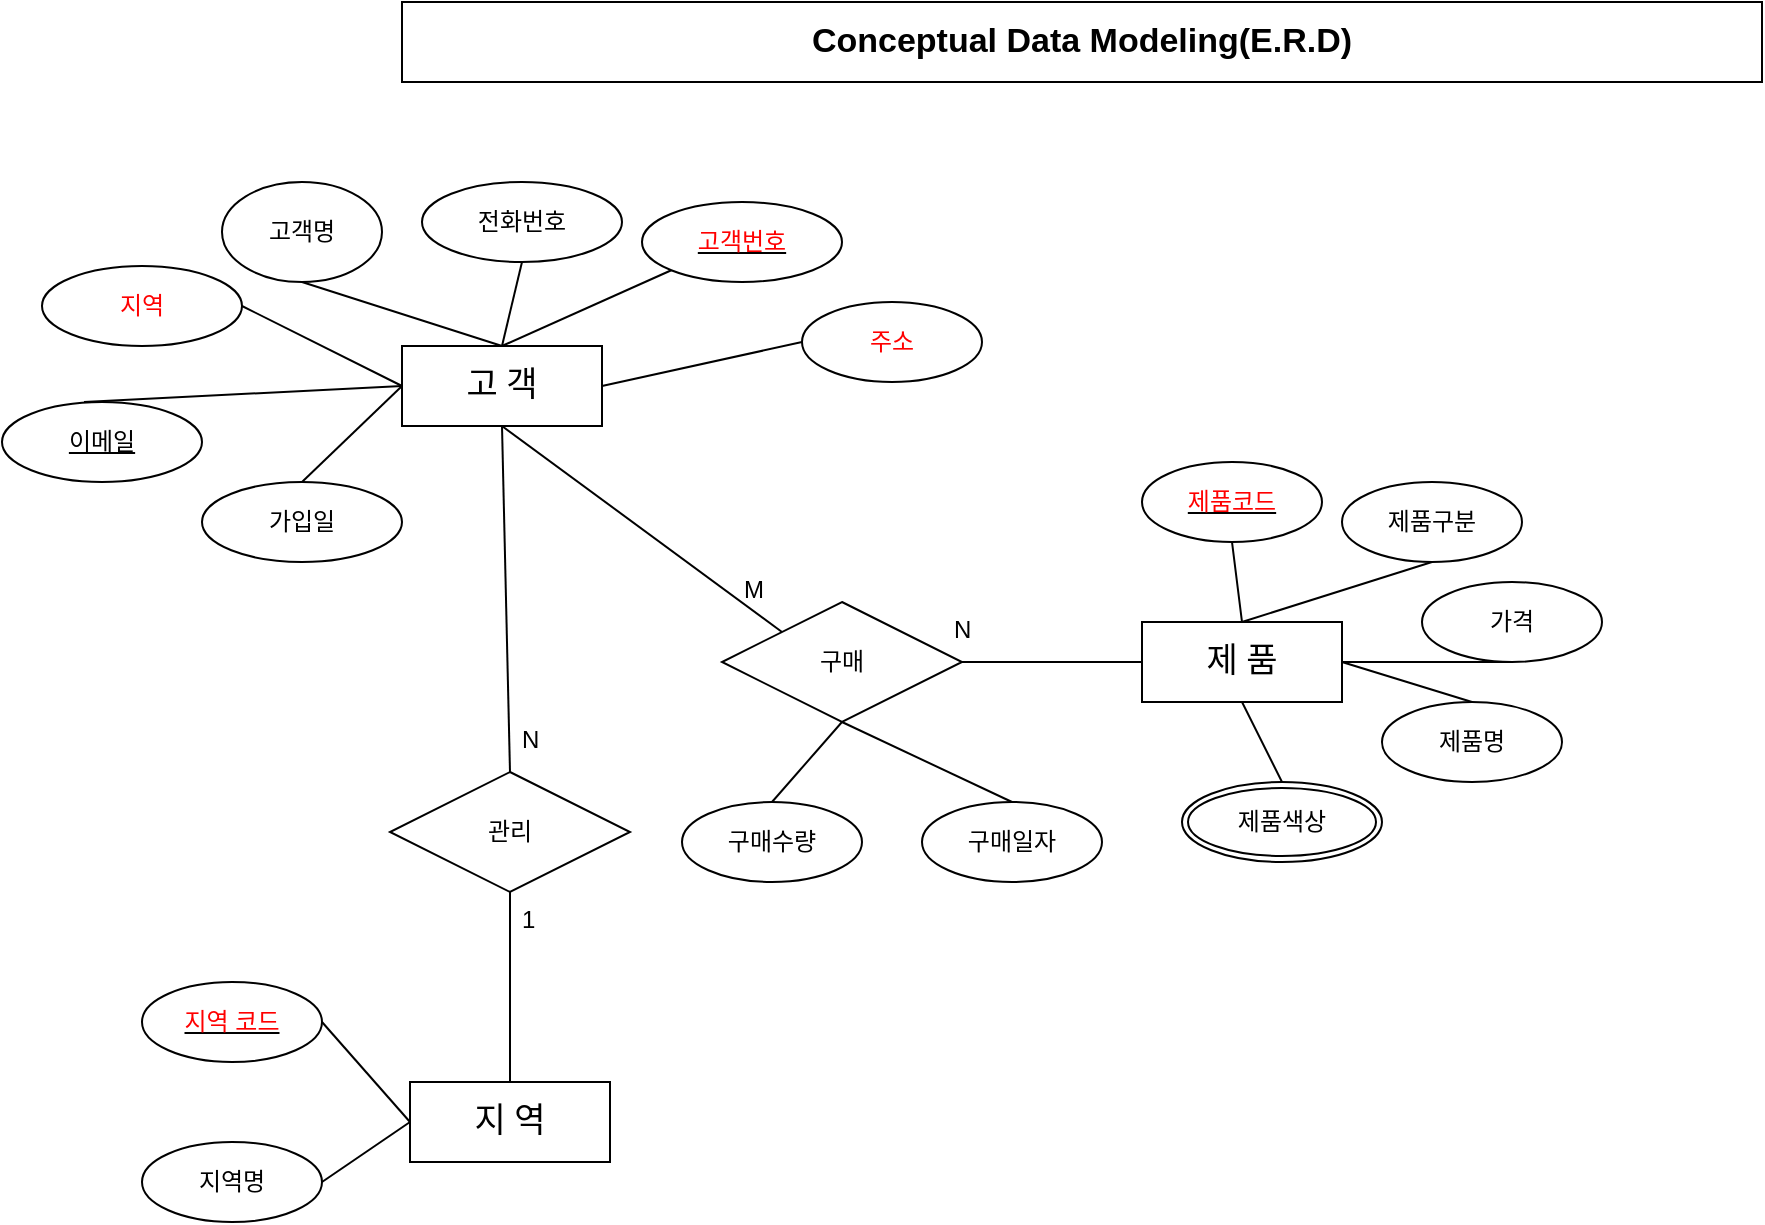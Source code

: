 <mxfile version="21.6.5" type="github" pages="5">
  <diagram name="페이지-1" id="Saes9_DNgsbYgp-xldzN">
    <mxGraphModel dx="1055" dy="795" grid="1" gridSize="10" guides="1" tooltips="1" connect="1" arrows="1" fold="1" page="1" pageScale="1" pageWidth="827" pageHeight="1169" math="0" shadow="0">
      <root>
        <mxCell id="0" />
        <mxCell id="1" parent="0" />
        <mxCell id="Y4rukvpyRPgeqZUPzUDb-2" value="고 객" style="whiteSpace=wrap;html=1;align=center;fontSize=17;fontFamily=Tahoma;" parent="1" vertex="1">
          <mxGeometry x="360" y="372" width="100" height="40" as="geometry" />
        </mxCell>
        <mxCell id="Y4rukvpyRPgeqZUPzUDb-4" value="고객명" style="ellipse;whiteSpace=wrap;html=1;align=center;" parent="1" vertex="1">
          <mxGeometry x="270" y="290" width="80" height="50" as="geometry" />
        </mxCell>
        <mxCell id="Y4rukvpyRPgeqZUPzUDb-5" value="" style="endArrow=none;html=1;rounded=0;exitX=0.5;exitY=1;exitDx=0;exitDy=0;entryX=0.5;entryY=0;entryDx=0;entryDy=0;" parent="1" source="Y4rukvpyRPgeqZUPzUDb-4" target="Y4rukvpyRPgeqZUPzUDb-2" edge="1">
          <mxGeometry relative="1" as="geometry">
            <mxPoint x="330" y="390" as="sourcePoint" />
            <mxPoint x="490" y="390" as="targetPoint" />
          </mxGeometry>
        </mxCell>
        <mxCell id="Y4rukvpyRPgeqZUPzUDb-7" value="전화번호" style="ellipse;whiteSpace=wrap;html=1;align=center;" parent="1" vertex="1">
          <mxGeometry x="370" y="290" width="100" height="40" as="geometry" />
        </mxCell>
        <mxCell id="Y4rukvpyRPgeqZUPzUDb-8" value="&lt;font color=&quot;#ff0000&quot;&gt;주소&lt;/font&gt;" style="ellipse;whiteSpace=wrap;html=1;align=center;" parent="1" vertex="1">
          <mxGeometry x="560" y="350" width="90" height="40" as="geometry" />
        </mxCell>
        <mxCell id="Y4rukvpyRPgeqZUPzUDb-10" value="가입일" style="ellipse;whiteSpace=wrap;html=1;align=center;" parent="1" vertex="1">
          <mxGeometry x="260" y="440" width="100" height="40" as="geometry" />
        </mxCell>
        <mxCell id="Y4rukvpyRPgeqZUPzUDb-11" value="" style="endArrow=none;html=1;rounded=0;exitX=0.5;exitY=1;exitDx=0;exitDy=0;entryX=0.5;entryY=0;entryDx=0;entryDy=0;" parent="1" source="Y4rukvpyRPgeqZUPzUDb-7" target="Y4rukvpyRPgeqZUPzUDb-2" edge="1">
          <mxGeometry relative="1" as="geometry">
            <mxPoint x="330" y="390" as="sourcePoint" />
            <mxPoint x="490" y="390" as="targetPoint" />
          </mxGeometry>
        </mxCell>
        <mxCell id="Y4rukvpyRPgeqZUPzUDb-12" value="" style="endArrow=none;html=1;rounded=0;entryX=0;entryY=0.5;entryDx=0;entryDy=0;exitX=1;exitY=0.5;exitDx=0;exitDy=0;" parent="1" source="Y4rukvpyRPgeqZUPzUDb-2" target="Y4rukvpyRPgeqZUPzUDb-8" edge="1">
          <mxGeometry relative="1" as="geometry">
            <mxPoint x="330" y="390" as="sourcePoint" />
            <mxPoint x="490" y="390" as="targetPoint" />
          </mxGeometry>
        </mxCell>
        <mxCell id="Y4rukvpyRPgeqZUPzUDb-14" value="" style="endArrow=none;html=1;rounded=0;exitX=0.5;exitY=0;exitDx=0;exitDy=0;entryX=0;entryY=0.5;entryDx=0;entryDy=0;" parent="1" source="Y4rukvpyRPgeqZUPzUDb-10" target="Y4rukvpyRPgeqZUPzUDb-2" edge="1">
          <mxGeometry relative="1" as="geometry">
            <mxPoint x="330" y="390" as="sourcePoint" />
            <mxPoint x="490" y="390" as="targetPoint" />
          </mxGeometry>
        </mxCell>
        <mxCell id="Y4rukvpyRPgeqZUPzUDb-17" value="이메일" style="ellipse;whiteSpace=wrap;html=1;align=center;fontStyle=4;" parent="1" vertex="1">
          <mxGeometry x="160" y="400" width="100" height="40" as="geometry" />
        </mxCell>
        <mxCell id="Y4rukvpyRPgeqZUPzUDb-18" value="" style="endArrow=none;html=1;rounded=0;entryX=0.41;entryY=0;entryDx=0;entryDy=0;entryPerimeter=0;exitX=0;exitY=0.5;exitDx=0;exitDy=0;" parent="1" source="Y4rukvpyRPgeqZUPzUDb-2" target="Y4rukvpyRPgeqZUPzUDb-17" edge="1">
          <mxGeometry relative="1" as="geometry">
            <mxPoint x="330" y="390" as="sourcePoint" />
            <mxPoint x="490" y="390" as="targetPoint" />
          </mxGeometry>
        </mxCell>
        <mxCell id="Y4rukvpyRPgeqZUPzUDb-19" value="&lt;font color=&quot;#ff0000&quot;&gt;지역&lt;/font&gt;" style="ellipse;whiteSpace=wrap;html=1;align=center;" parent="1" vertex="1">
          <mxGeometry x="180" y="332" width="100" height="40" as="geometry" />
        </mxCell>
        <mxCell id="Y4rukvpyRPgeqZUPzUDb-20" value="" style="endArrow=none;html=1;rounded=0;exitX=1;exitY=0.5;exitDx=0;exitDy=0;entryX=0;entryY=0.5;entryDx=0;entryDy=0;" parent="1" source="Y4rukvpyRPgeqZUPzUDb-19" target="Y4rukvpyRPgeqZUPzUDb-2" edge="1">
          <mxGeometry relative="1" as="geometry">
            <mxPoint x="330" y="390" as="sourcePoint" />
            <mxPoint x="490" y="390" as="targetPoint" />
          </mxGeometry>
        </mxCell>
        <mxCell id="Y4rukvpyRPgeqZUPzUDb-21" value="&lt;font color=&quot;#ff0000&quot;&gt;고객번호&lt;/font&gt;" style="ellipse;whiteSpace=wrap;html=1;align=center;fontStyle=4;" parent="1" vertex="1">
          <mxGeometry x="480" y="300" width="100" height="40" as="geometry" />
        </mxCell>
        <mxCell id="Y4rukvpyRPgeqZUPzUDb-22" value="" style="endArrow=none;html=1;rounded=0;entryX=0;entryY=1;entryDx=0;entryDy=0;exitX=0.5;exitY=0;exitDx=0;exitDy=0;" parent="1" source="Y4rukvpyRPgeqZUPzUDb-2" target="Y4rukvpyRPgeqZUPzUDb-21" edge="1">
          <mxGeometry relative="1" as="geometry">
            <mxPoint x="330" y="390" as="sourcePoint" />
            <mxPoint x="490" y="390" as="targetPoint" />
          </mxGeometry>
        </mxCell>
        <mxCell id="2kzLQqCbR6kSTALaoGFX-2" value="지 역" style="whiteSpace=wrap;html=1;align=center;fontSize=17;fontFamily=Tahoma;" parent="1" vertex="1">
          <mxGeometry x="364" y="740" width="100" height="40" as="geometry" />
        </mxCell>
        <mxCell id="2kzLQqCbR6kSTALaoGFX-3" value="지역명" style="ellipse;whiteSpace=wrap;html=1;align=center;" parent="1" vertex="1">
          <mxGeometry x="230" y="770" width="90" height="40" as="geometry" />
        </mxCell>
        <mxCell id="2kzLQqCbR6kSTALaoGFX-4" value="&lt;u&gt;&lt;font color=&quot;#ff0000&quot;&gt;지역 코드&lt;/font&gt;&lt;/u&gt;" style="ellipse;whiteSpace=wrap;html=1;align=center;" parent="1" vertex="1">
          <mxGeometry x="230" y="690" width="90" height="40" as="geometry" />
        </mxCell>
        <mxCell id="2kzLQqCbR6kSTALaoGFX-5" value="" style="endArrow=none;html=1;rounded=0;exitX=1;exitY=0.5;exitDx=0;exitDy=0;entryX=0;entryY=0.5;entryDx=0;entryDy=0;" parent="1" target="2kzLQqCbR6kSTALaoGFX-2" edge="1">
          <mxGeometry relative="1" as="geometry">
            <mxPoint x="320" y="710" as="sourcePoint" />
            <mxPoint x="490" y="730" as="targetPoint" />
          </mxGeometry>
        </mxCell>
        <mxCell id="2kzLQqCbR6kSTALaoGFX-6" value="" style="endArrow=none;html=1;rounded=0;exitX=1;exitY=0.5;exitDx=0;exitDy=0;entryX=0;entryY=0.5;entryDx=0;entryDy=0;" parent="1" source="2kzLQqCbR6kSTALaoGFX-3" target="2kzLQqCbR6kSTALaoGFX-2" edge="1">
          <mxGeometry relative="1" as="geometry">
            <mxPoint x="337" y="748" as="sourcePoint" />
            <mxPoint x="380" y="784" as="targetPoint" />
          </mxGeometry>
        </mxCell>
        <mxCell id="2kzLQqCbR6kSTALaoGFX-12" value="제 품" style="whiteSpace=wrap;html=1;align=center;fontSize=17;fontFamily=Tahoma;" parent="1" vertex="1">
          <mxGeometry x="730" y="510" width="100" height="40" as="geometry" />
        </mxCell>
        <mxCell id="2kzLQqCbR6kSTALaoGFX-13" value="&lt;u&gt;&lt;font color=&quot;#ff0000&quot;&gt;제품코드&lt;/font&gt;&lt;/u&gt;" style="ellipse;whiteSpace=wrap;html=1;align=center;" parent="1" vertex="1">
          <mxGeometry x="730" y="430" width="90" height="40" as="geometry" />
        </mxCell>
        <mxCell id="2kzLQqCbR6kSTALaoGFX-14" value="제품명" style="ellipse;whiteSpace=wrap;html=1;align=center;" parent="1" vertex="1">
          <mxGeometry x="850" y="550" width="90" height="40" as="geometry" />
        </mxCell>
        <mxCell id="2kzLQqCbR6kSTALaoGFX-15" value="제품구분" style="ellipse;whiteSpace=wrap;html=1;align=center;" parent="1" vertex="1">
          <mxGeometry x="830" y="440" width="90" height="40" as="geometry" />
        </mxCell>
        <mxCell id="2kzLQqCbR6kSTALaoGFX-16" value="가격" style="ellipse;whiteSpace=wrap;html=1;align=center;" parent="1" vertex="1">
          <mxGeometry x="870" y="490" width="90" height="40" as="geometry" />
        </mxCell>
        <mxCell id="2kzLQqCbR6kSTALaoGFX-17" value="제품색상" style="ellipse;shape=doubleEllipse;margin=3;whiteSpace=wrap;html=1;align=center;" parent="1" vertex="1">
          <mxGeometry x="750" y="590" width="100" height="40" as="geometry" />
        </mxCell>
        <mxCell id="2kzLQqCbR6kSTALaoGFX-18" value="" style="endArrow=none;html=1;rounded=0;exitX=0.5;exitY=1;exitDx=0;exitDy=0;entryX=0.5;entryY=0;entryDx=0;entryDy=0;" parent="1" source="2kzLQqCbR6kSTALaoGFX-13" target="2kzLQqCbR6kSTALaoGFX-12" edge="1">
          <mxGeometry relative="1" as="geometry">
            <mxPoint x="560" y="509" as="sourcePoint" />
            <mxPoint x="730" y="530" as="targetPoint" />
          </mxGeometry>
        </mxCell>
        <mxCell id="2kzLQqCbR6kSTALaoGFX-19" value="" style="endArrow=none;html=1;rounded=0;exitX=0.5;exitY=0;exitDx=0;exitDy=0;entryX=1;entryY=0.5;entryDx=0;entryDy=0;" parent="1" source="2kzLQqCbR6kSTALaoGFX-14" target="2kzLQqCbR6kSTALaoGFX-12" edge="1">
          <mxGeometry relative="1" as="geometry">
            <mxPoint x="665" y="490" as="sourcePoint" />
            <mxPoint x="720" y="530" as="targetPoint" />
          </mxGeometry>
        </mxCell>
        <mxCell id="2kzLQqCbR6kSTALaoGFX-20" value="" style="endArrow=none;html=1;rounded=0;entryX=0.5;entryY=1;entryDx=0;entryDy=0;exitX=0.5;exitY=0;exitDx=0;exitDy=0;" parent="1" source="2kzLQqCbR6kSTALaoGFX-17" target="2kzLQqCbR6kSTALaoGFX-12" edge="1">
          <mxGeometry relative="1" as="geometry">
            <mxPoint x="675" y="500" as="sourcePoint" />
            <mxPoint x="750" y="550" as="targetPoint" />
          </mxGeometry>
        </mxCell>
        <mxCell id="2kzLQqCbR6kSTALaoGFX-21" value="" style="endArrow=none;html=1;rounded=0;entryX=0.5;entryY=1;entryDx=0;entryDy=0;exitX=1;exitY=0.5;exitDx=0;exitDy=0;" parent="1" source="2kzLQqCbR6kSTALaoGFX-12" target="2kzLQqCbR6kSTALaoGFX-16" edge="1">
          <mxGeometry relative="1" as="geometry">
            <mxPoint x="790" y="600" as="sourcePoint" />
            <mxPoint x="790" y="560" as="targetPoint" />
          </mxGeometry>
        </mxCell>
        <mxCell id="2kzLQqCbR6kSTALaoGFX-22" value="" style="endArrow=none;html=1;rounded=0;entryX=0.5;entryY=1;entryDx=0;entryDy=0;exitX=0.5;exitY=0;exitDx=0;exitDy=0;" parent="1" source="2kzLQqCbR6kSTALaoGFX-12" target="2kzLQqCbR6kSTALaoGFX-15" edge="1">
          <mxGeometry relative="1" as="geometry">
            <mxPoint x="800" y="610" as="sourcePoint" />
            <mxPoint x="800" y="570" as="targetPoint" />
          </mxGeometry>
        </mxCell>
        <mxCell id="2kzLQqCbR6kSTALaoGFX-25" value="관리" style="shape=rhombus;perimeter=rhombusPerimeter;whiteSpace=wrap;html=1;align=center;" parent="1" vertex="1">
          <mxGeometry x="354" y="585" width="120" height="60" as="geometry" />
        </mxCell>
        <mxCell id="2kzLQqCbR6kSTALaoGFX-26" value="" style="endArrow=none;html=1;rounded=0;entryX=0.5;entryY=1;entryDx=0;entryDy=0;exitX=0.5;exitY=0;exitDx=0;exitDy=0;" parent="1" source="2kzLQqCbR6kSTALaoGFX-25" target="Y4rukvpyRPgeqZUPzUDb-2" edge="1">
          <mxGeometry relative="1" as="geometry">
            <mxPoint x="330" y="540" as="sourcePoint" />
            <mxPoint x="490" y="540" as="targetPoint" />
          </mxGeometry>
        </mxCell>
        <mxCell id="2kzLQqCbR6kSTALaoGFX-27" value="" style="endArrow=none;html=1;rounded=0;entryX=0.5;entryY=1;entryDx=0;entryDy=0;exitX=0.5;exitY=0;exitDx=0;exitDy=0;" parent="1" source="2kzLQqCbR6kSTALaoGFX-2" target="2kzLQqCbR6kSTALaoGFX-25" edge="1">
          <mxGeometry relative="1" as="geometry">
            <mxPoint x="384" y="823" as="sourcePoint" />
            <mxPoint x="380" y="650" as="targetPoint" />
          </mxGeometry>
        </mxCell>
        <mxCell id="2kzLQqCbR6kSTALaoGFX-29" value="구매" style="shape=rhombus;perimeter=rhombusPerimeter;whiteSpace=wrap;html=1;align=center;" parent="1" vertex="1">
          <mxGeometry x="520" y="500" width="120" height="60" as="geometry" />
        </mxCell>
        <mxCell id="2kzLQqCbR6kSTALaoGFX-30" value="" style="endArrow=none;html=1;rounded=0;exitX=0.5;exitY=1;exitDx=0;exitDy=0;entryX=0;entryY=0;entryDx=0;entryDy=0;" parent="1" source="Y4rukvpyRPgeqZUPzUDb-2" target="2kzLQqCbR6kSTALaoGFX-29" edge="1">
          <mxGeometry relative="1" as="geometry">
            <mxPoint x="510" y="580" as="sourcePoint" />
            <mxPoint x="670" y="580" as="targetPoint" />
          </mxGeometry>
        </mxCell>
        <mxCell id="2kzLQqCbR6kSTALaoGFX-31" value="" style="endArrow=none;html=1;rounded=0;exitX=1;exitY=0.5;exitDx=0;exitDy=0;entryX=0;entryY=0.5;entryDx=0;entryDy=0;" parent="1" source="2kzLQqCbR6kSTALaoGFX-29" target="2kzLQqCbR6kSTALaoGFX-12" edge="1">
          <mxGeometry relative="1" as="geometry">
            <mxPoint x="620" y="540" as="sourcePoint" />
            <mxPoint x="664" y="699" as="targetPoint" />
          </mxGeometry>
        </mxCell>
        <mxCell id="2kzLQqCbR6kSTALaoGFX-32" value="구매수량" style="ellipse;whiteSpace=wrap;html=1;align=center;" parent="1" vertex="1">
          <mxGeometry x="500" y="600" width="90" height="40" as="geometry" />
        </mxCell>
        <mxCell id="2kzLQqCbR6kSTALaoGFX-33" value="구매일자" style="ellipse;whiteSpace=wrap;html=1;align=center;" parent="1" vertex="1">
          <mxGeometry x="620" y="600" width="90" height="40" as="geometry" />
        </mxCell>
        <mxCell id="2kzLQqCbR6kSTALaoGFX-34" value="" style="endArrow=none;html=1;rounded=0;exitX=0.5;exitY=0;exitDx=0;exitDy=0;entryX=0.5;entryY=1;entryDx=0;entryDy=0;" parent="1" source="2kzLQqCbR6kSTALaoGFX-32" target="2kzLQqCbR6kSTALaoGFX-29" edge="1">
          <mxGeometry relative="1" as="geometry">
            <mxPoint x="510" y="550" as="sourcePoint" />
            <mxPoint x="670" y="550" as="targetPoint" />
          </mxGeometry>
        </mxCell>
        <mxCell id="2kzLQqCbR6kSTALaoGFX-35" value="" style="endArrow=none;html=1;rounded=0;exitX=0.5;exitY=0;exitDx=0;exitDy=0;entryX=0.5;entryY=1;entryDx=0;entryDy=0;" parent="1" source="2kzLQqCbR6kSTALaoGFX-33" target="2kzLQqCbR6kSTALaoGFX-29" edge="1">
          <mxGeometry relative="1" as="geometry">
            <mxPoint x="555" y="610" as="sourcePoint" />
            <mxPoint x="560" y="555" as="targetPoint" />
          </mxGeometry>
        </mxCell>
        <mxCell id="2kzLQqCbR6kSTALaoGFX-36" value="&lt;font style=&quot;font-size: 17px;&quot;&gt;&lt;b&gt;Conceptual Data Modeling(E.R.D)&lt;/b&gt;&lt;/font&gt;" style="whiteSpace=wrap;html=1;align=center;" parent="1" vertex="1">
          <mxGeometry x="360" y="200" width="680" height="40" as="geometry" />
        </mxCell>
        <mxCell id="9w4eZgQSCunrPUZObMfi-5" value="1" style="text;strokeColor=none;fillColor=none;spacingLeft=4;spacingRight=4;overflow=hidden;rotatable=0;points=[[0,0.5],[1,0.5]];portConstraint=eastwest;fontSize=12;whiteSpace=wrap;html=1;" parent="1" vertex="1">
          <mxGeometry x="414" y="645" width="40" height="30" as="geometry" />
        </mxCell>
        <mxCell id="9w4eZgQSCunrPUZObMfi-6" value="N" style="text;strokeColor=none;fillColor=none;spacingLeft=4;spacingRight=4;overflow=hidden;rotatable=0;points=[[0,0.5],[1,0.5]];portConstraint=eastwest;fontSize=12;whiteSpace=wrap;html=1;" parent="1" vertex="1">
          <mxGeometry x="414" y="555" width="40" height="30" as="geometry" />
        </mxCell>
        <mxCell id="dXWmFBsGjeXo5vn5xiN7-1" value="M" style="text;strokeColor=none;fillColor=none;spacingLeft=4;spacingRight=4;overflow=hidden;rotatable=0;points=[[0,0.5],[1,0.5]];portConstraint=eastwest;fontSize=12;whiteSpace=wrap;html=1;" parent="1" vertex="1">
          <mxGeometry x="525" y="480" width="40" height="30" as="geometry" />
        </mxCell>
        <mxCell id="dXWmFBsGjeXo5vn5xiN7-2" value="N" style="text;strokeColor=none;fillColor=none;spacingLeft=4;spacingRight=4;overflow=hidden;rotatable=0;points=[[0,0.5],[1,0.5]];portConstraint=eastwest;fontSize=12;whiteSpace=wrap;html=1;" parent="1" vertex="1">
          <mxGeometry x="630" y="500" width="40" height="30" as="geometry" />
        </mxCell>
      </root>
    </mxGraphModel>
  </diagram>
  <diagram id="IwRZ0XrJ4W4bi3zFIx8j" name="페이지-2">
    <mxGraphModel dx="1055" dy="795" grid="1" gridSize="10" guides="1" tooltips="1" connect="1" arrows="1" fold="1" page="1" pageScale="1" pageWidth="827" pageHeight="1169" math="0" shadow="0">
      <root>
        <mxCell id="0" />
        <mxCell id="1" parent="0" />
        <mxCell id="8JsZ0St7mrJHnl5pXJJl-1" value="&lt;font style=&quot;font-size: 17px;&quot;&gt;&lt;b&gt;Logical Data Modeling(RM)&lt;/b&gt;&lt;/font&gt;" style="whiteSpace=wrap;html=1;align=center;" parent="1" vertex="1">
          <mxGeometry x="105" y="80" width="636" height="30" as="geometry" />
        </mxCell>
        <mxCell id="7f4viEbo80dUKyA84RR8-1" value="고 객" style="whiteSpace=wrap;html=1;align=center;fontSize=17;fontFamily=Tahoma;" parent="1" vertex="1">
          <mxGeometry x="209" y="232" width="100" height="40" as="geometry" />
        </mxCell>
        <mxCell id="7f4viEbo80dUKyA84RR8-2" value="고객명" style="ellipse;whiteSpace=wrap;html=1;align=center;" parent="1" vertex="1">
          <mxGeometry x="119" y="150" width="80" height="50" as="geometry" />
        </mxCell>
        <mxCell id="7f4viEbo80dUKyA84RR8-3" value="" style="endArrow=none;html=1;rounded=0;exitX=0.5;exitY=1;exitDx=0;exitDy=0;entryX=0.5;entryY=0;entryDx=0;entryDy=0;" parent="1" source="7f4viEbo80dUKyA84RR8-2" target="7f4viEbo80dUKyA84RR8-1" edge="1">
          <mxGeometry relative="1" as="geometry">
            <mxPoint x="179" y="250" as="sourcePoint" />
            <mxPoint x="339" y="250" as="targetPoint" />
          </mxGeometry>
        </mxCell>
        <mxCell id="7f4viEbo80dUKyA84RR8-4" value="전화번호" style="ellipse;whiteSpace=wrap;html=1;align=center;" parent="1" vertex="1">
          <mxGeometry x="219" y="150" width="100" height="40" as="geometry" />
        </mxCell>
        <mxCell id="7f4viEbo80dUKyA84RR8-5" value="&lt;font color=&quot;#ff0000&quot;&gt;주소&lt;/font&gt;" style="ellipse;whiteSpace=wrap;html=1;align=center;" parent="1" vertex="1">
          <mxGeometry x="409" y="210" width="90" height="40" as="geometry" />
        </mxCell>
        <mxCell id="7f4viEbo80dUKyA84RR8-6" value="가입일" style="ellipse;whiteSpace=wrap;html=1;align=center;" parent="1" vertex="1">
          <mxGeometry x="109" y="300" width="100" height="40" as="geometry" />
        </mxCell>
        <mxCell id="7f4viEbo80dUKyA84RR8-7" value="" style="endArrow=none;html=1;rounded=0;exitX=0.5;exitY=1;exitDx=0;exitDy=0;entryX=0.5;entryY=0;entryDx=0;entryDy=0;" parent="1" source="7f4viEbo80dUKyA84RR8-4" target="7f4viEbo80dUKyA84RR8-1" edge="1">
          <mxGeometry relative="1" as="geometry">
            <mxPoint x="179" y="250" as="sourcePoint" />
            <mxPoint x="339" y="250" as="targetPoint" />
          </mxGeometry>
        </mxCell>
        <mxCell id="7f4viEbo80dUKyA84RR8-8" value="" style="endArrow=none;html=1;rounded=0;entryX=0;entryY=0.5;entryDx=0;entryDy=0;exitX=1;exitY=0.5;exitDx=0;exitDy=0;" parent="1" source="7f4viEbo80dUKyA84RR8-1" target="7f4viEbo80dUKyA84RR8-5" edge="1">
          <mxGeometry relative="1" as="geometry">
            <mxPoint x="179" y="250" as="sourcePoint" />
            <mxPoint x="339" y="250" as="targetPoint" />
          </mxGeometry>
        </mxCell>
        <mxCell id="7f4viEbo80dUKyA84RR8-9" value="" style="endArrow=none;html=1;rounded=0;exitX=0.5;exitY=0;exitDx=0;exitDy=0;entryX=0;entryY=0.5;entryDx=0;entryDy=0;" parent="1" source="7f4viEbo80dUKyA84RR8-6" target="7f4viEbo80dUKyA84RR8-1" edge="1">
          <mxGeometry relative="1" as="geometry">
            <mxPoint x="179" y="250" as="sourcePoint" />
            <mxPoint x="339" y="250" as="targetPoint" />
          </mxGeometry>
        </mxCell>
        <mxCell id="7f4viEbo80dUKyA84RR8-10" value="이메일" style="ellipse;whiteSpace=wrap;html=1;align=center;fontStyle=4;" parent="1" vertex="1">
          <mxGeometry x="9" y="260" width="100" height="40" as="geometry" />
        </mxCell>
        <mxCell id="7f4viEbo80dUKyA84RR8-11" value="" style="endArrow=none;html=1;rounded=0;entryX=0.41;entryY=0;entryDx=0;entryDy=0;entryPerimeter=0;exitX=0;exitY=0.5;exitDx=0;exitDy=0;" parent="1" source="7f4viEbo80dUKyA84RR8-1" target="7f4viEbo80dUKyA84RR8-10" edge="1">
          <mxGeometry relative="1" as="geometry">
            <mxPoint x="179" y="250" as="sourcePoint" />
            <mxPoint x="339" y="250" as="targetPoint" />
          </mxGeometry>
        </mxCell>
        <mxCell id="7f4viEbo80dUKyA84RR8-12" value="&lt;font color=&quot;#ff0000&quot;&gt;지역&lt;/font&gt;" style="ellipse;whiteSpace=wrap;html=1;align=center;" parent="1" vertex="1">
          <mxGeometry x="29" y="192" width="100" height="40" as="geometry" />
        </mxCell>
        <mxCell id="7f4viEbo80dUKyA84RR8-13" value="" style="endArrow=none;html=1;rounded=0;exitX=1;exitY=0.5;exitDx=0;exitDy=0;entryX=0;entryY=0.5;entryDx=0;entryDy=0;" parent="1" source="7f4viEbo80dUKyA84RR8-12" target="7f4viEbo80dUKyA84RR8-1" edge="1">
          <mxGeometry relative="1" as="geometry">
            <mxPoint x="179" y="250" as="sourcePoint" />
            <mxPoint x="339" y="250" as="targetPoint" />
          </mxGeometry>
        </mxCell>
        <mxCell id="7f4viEbo80dUKyA84RR8-14" value="&lt;font color=&quot;#ff0000&quot;&gt;고객번호&lt;/font&gt;" style="ellipse;whiteSpace=wrap;html=1;align=center;fontStyle=4;" parent="1" vertex="1">
          <mxGeometry x="329" y="160" width="100" height="40" as="geometry" />
        </mxCell>
        <mxCell id="7f4viEbo80dUKyA84RR8-15" value="" style="endArrow=none;html=1;rounded=0;entryX=0;entryY=1;entryDx=0;entryDy=0;exitX=0.5;exitY=0;exitDx=0;exitDy=0;" parent="1" source="7f4viEbo80dUKyA84RR8-1" target="7f4viEbo80dUKyA84RR8-14" edge="1">
          <mxGeometry relative="1" as="geometry">
            <mxPoint x="179" y="250" as="sourcePoint" />
            <mxPoint x="339" y="250" as="targetPoint" />
          </mxGeometry>
        </mxCell>
        <mxCell id="7f4viEbo80dUKyA84RR8-42" value="고객" style="swimlane;childLayout=stackLayout;horizontal=1;startSize=30;horizontalStack=0;rounded=1;fontSize=14;fontStyle=0;strokeWidth=2;resizeParent=0;resizeLast=1;shadow=0;dashed=0;align=center;arcSize=4;whiteSpace=wrap;html=1;" parent="1" vertex="1">
          <mxGeometry x="238" y="670" width="160" height="140" as="geometry">
            <mxRectangle x="210" y="300" width="70" height="30" as="alternateBounds" />
          </mxGeometry>
        </mxCell>
        <mxCell id="7f4viEbo80dUKyA84RR8-43" value="- &lt;b&gt;고객번호(PK)&lt;/b&gt;&lt;br&gt;- 고객명&lt;br&gt;- 전화번호&lt;br&gt;- 이메일&lt;br&gt;- 주소&lt;br&gt;- 가입일&lt;br&gt;- &lt;b&gt;&lt;font color=&quot;#ff0000&quot;&gt;지역코드(FK)&lt;/font&gt;&lt;/b&gt;" style="align=left;strokeColor=none;fillColor=none;spacingLeft=4;fontSize=12;verticalAlign=top;resizable=0;rotatable=0;part=1;html=1;" parent="7f4viEbo80dUKyA84RR8-42" vertex="1">
          <mxGeometry y="30" width="160" height="110" as="geometry" />
        </mxCell>
        <mxCell id="6FEiOtSgtrEUmH5me6aa-1" value="지 역" style="whiteSpace=wrap;html=1;align=center;fontSize=17;fontFamily=Tahoma;" parent="1" vertex="1">
          <mxGeometry x="209" y="540" width="100" height="40" as="geometry" />
        </mxCell>
        <mxCell id="6FEiOtSgtrEUmH5me6aa-2" value="지역명" style="ellipse;whiteSpace=wrap;html=1;align=center;" parent="1" vertex="1">
          <mxGeometry x="59" y="570" width="90" height="40" as="geometry" />
        </mxCell>
        <mxCell id="6FEiOtSgtrEUmH5me6aa-3" value="&lt;u&gt;&lt;font color=&quot;#ff0000&quot;&gt;지역 코드&lt;/font&gt;&lt;/u&gt;" style="ellipse;whiteSpace=wrap;html=1;align=center;" parent="1" vertex="1">
          <mxGeometry x="59" y="490" width="90" height="40" as="geometry" />
        </mxCell>
        <mxCell id="6FEiOtSgtrEUmH5me6aa-4" value="" style="endArrow=none;html=1;rounded=0;exitX=1;exitY=0.5;exitDx=0;exitDy=0;entryX=0;entryY=0.5;entryDx=0;entryDy=0;" parent="1" target="6FEiOtSgtrEUmH5me6aa-1" edge="1">
          <mxGeometry relative="1" as="geometry">
            <mxPoint x="149" y="510" as="sourcePoint" />
            <mxPoint x="319" y="530" as="targetPoint" />
          </mxGeometry>
        </mxCell>
        <mxCell id="6FEiOtSgtrEUmH5me6aa-5" value="" style="endArrow=none;html=1;rounded=0;exitX=1;exitY=0.5;exitDx=0;exitDy=0;entryX=0;entryY=0.5;entryDx=0;entryDy=0;" parent="1" source="6FEiOtSgtrEUmH5me6aa-2" target="6FEiOtSgtrEUmH5me6aa-1" edge="1">
          <mxGeometry relative="1" as="geometry">
            <mxPoint x="166" y="548" as="sourcePoint" />
            <mxPoint x="209" y="584" as="targetPoint" />
          </mxGeometry>
        </mxCell>
        <mxCell id="6FEiOtSgtrEUmH5me6aa-6" value="지역" style="swimlane;childLayout=stackLayout;horizontal=1;startSize=30;horizontalStack=0;rounded=1;fontSize=14;fontStyle=0;strokeWidth=2;resizeParent=0;resizeLast=1;shadow=0;dashed=0;align=center;arcSize=4;whiteSpace=wrap;html=1;" parent="1" vertex="1">
          <mxGeometry x="28" y="670" width="160" height="140" as="geometry" />
        </mxCell>
        <mxCell id="6FEiOtSgtrEUmH5me6aa-7" value="- &lt;b&gt;&lt;font color=&quot;#ff0000&quot;&gt;지역코드(PK)&lt;/font&gt;&lt;/b&gt;&lt;br&gt;- 지역명" style="align=left;strokeColor=none;fillColor=none;spacingLeft=4;fontSize=12;verticalAlign=top;resizable=0;rotatable=0;part=1;html=1;" parent="6FEiOtSgtrEUmH5me6aa-6" vertex="1">
          <mxGeometry y="30" width="160" height="110" as="geometry" />
        </mxCell>
        <mxCell id="vbB5cmVu2LfnaFFi7pPq-1" value="관리" style="shape=rhombus;perimeter=rhombusPerimeter;whiteSpace=wrap;html=1;align=center;" parent="1" vertex="1">
          <mxGeometry x="199" y="383" width="120" height="60" as="geometry" />
        </mxCell>
        <mxCell id="vbB5cmVu2LfnaFFi7pPq-2" value="" style="endArrow=none;html=1;rounded=0;entryX=0.5;entryY=1;entryDx=0;entryDy=0;exitX=0.5;exitY=0;exitDx=0;exitDy=0;" parent="1" source="vbB5cmVu2LfnaFFi7pPq-1" target="7f4viEbo80dUKyA84RR8-1" edge="1">
          <mxGeometry relative="1" as="geometry">
            <mxPoint x="175" y="338" as="sourcePoint" />
            <mxPoint x="255" y="210" as="targetPoint" />
          </mxGeometry>
        </mxCell>
        <mxCell id="vbB5cmVu2LfnaFFi7pPq-3" value="" style="endArrow=none;html=1;rounded=0;entryX=0.5;entryY=1;entryDx=0;entryDy=0;" parent="1" target="vbB5cmVu2LfnaFFi7pPq-1" edge="1">
          <mxGeometry relative="1" as="geometry">
            <mxPoint x="259" y="540" as="sourcePoint" />
            <mxPoint x="225" y="448" as="targetPoint" />
          </mxGeometry>
        </mxCell>
        <mxCell id="vbB5cmVu2LfnaFFi7pPq-4" value="" style="edgeStyle=entityRelationEdgeStyle;fontSize=12;html=1;endArrow=ERoneToMany;startArrow=ERmandOne;rounded=0;entryX=0;entryY=0.5;entryDx=0;entryDy=0;exitX=1;exitY=0.5;exitDx=0;exitDy=0;" parent="1" source="6FEiOtSgtrEUmH5me6aa-7" target="7f4viEbo80dUKyA84RR8-43" edge="1">
          <mxGeometry width="100" height="100" relative="1" as="geometry">
            <mxPoint x="248" y="755" as="sourcePoint" />
            <mxPoint x="490.5" y="790" as="targetPoint" />
          </mxGeometry>
        </mxCell>
        <mxCell id="21-ebIp1HiV7uMdx4Nb1-1" value="제 품" style="whiteSpace=wrap;html=1;align=center;fontSize=17;fontFamily=Tahoma;" parent="1" vertex="1">
          <mxGeometry x="561.5" y="393" width="100" height="40" as="geometry" />
        </mxCell>
        <mxCell id="21-ebIp1HiV7uMdx4Nb1-2" value="&lt;u&gt;&lt;font color=&quot;#ff0000&quot;&gt;제품코드&lt;/font&gt;&lt;/u&gt;" style="ellipse;whiteSpace=wrap;html=1;align=center;" parent="1" vertex="1">
          <mxGeometry x="561.5" y="313" width="90" height="40" as="geometry" />
        </mxCell>
        <mxCell id="21-ebIp1HiV7uMdx4Nb1-3" value="제품명" style="ellipse;whiteSpace=wrap;html=1;align=center;" parent="1" vertex="1">
          <mxGeometry x="681.5" y="433" width="90" height="40" as="geometry" />
        </mxCell>
        <mxCell id="21-ebIp1HiV7uMdx4Nb1-4" value="제품구분" style="ellipse;whiteSpace=wrap;html=1;align=center;" parent="1" vertex="1">
          <mxGeometry x="661.5" y="323" width="90" height="40" as="geometry" />
        </mxCell>
        <mxCell id="21-ebIp1HiV7uMdx4Nb1-5" value="가격" style="ellipse;whiteSpace=wrap;html=1;align=center;" parent="1" vertex="1">
          <mxGeometry x="701.5" y="373" width="90" height="40" as="geometry" />
        </mxCell>
        <mxCell id="21-ebIp1HiV7uMdx4Nb1-6" value="제품색상" style="ellipse;shape=doubleEllipse;margin=3;whiteSpace=wrap;html=1;align=center;" parent="1" vertex="1">
          <mxGeometry x="581.5" y="473" width="100" height="40" as="geometry" />
        </mxCell>
        <mxCell id="21-ebIp1HiV7uMdx4Nb1-7" value="" style="endArrow=none;html=1;rounded=0;exitX=0.5;exitY=1;exitDx=0;exitDy=0;entryX=0.5;entryY=0;entryDx=0;entryDy=0;" parent="1" source="21-ebIp1HiV7uMdx4Nb1-2" target="21-ebIp1HiV7uMdx4Nb1-1" edge="1">
          <mxGeometry relative="1" as="geometry">
            <mxPoint x="391.5" y="392" as="sourcePoint" />
            <mxPoint x="561.5" y="413" as="targetPoint" />
          </mxGeometry>
        </mxCell>
        <mxCell id="21-ebIp1HiV7uMdx4Nb1-8" value="" style="endArrow=none;html=1;rounded=0;exitX=0.5;exitY=0;exitDx=0;exitDy=0;entryX=1;entryY=0.5;entryDx=0;entryDy=0;" parent="1" source="21-ebIp1HiV7uMdx4Nb1-3" target="21-ebIp1HiV7uMdx4Nb1-1" edge="1">
          <mxGeometry relative="1" as="geometry">
            <mxPoint x="496.5" y="373" as="sourcePoint" />
            <mxPoint x="551.5" y="413" as="targetPoint" />
          </mxGeometry>
        </mxCell>
        <mxCell id="21-ebIp1HiV7uMdx4Nb1-9" value="" style="endArrow=none;html=1;rounded=0;entryX=0.5;entryY=1;entryDx=0;entryDy=0;exitX=0.5;exitY=0;exitDx=0;exitDy=0;" parent="1" source="21-ebIp1HiV7uMdx4Nb1-6" target="21-ebIp1HiV7uMdx4Nb1-1" edge="1">
          <mxGeometry relative="1" as="geometry">
            <mxPoint x="506.5" y="383" as="sourcePoint" />
            <mxPoint x="581.5" y="433" as="targetPoint" />
          </mxGeometry>
        </mxCell>
        <mxCell id="21-ebIp1HiV7uMdx4Nb1-10" value="" style="endArrow=none;html=1;rounded=0;entryX=0.5;entryY=1;entryDx=0;entryDy=0;exitX=1;exitY=0.5;exitDx=0;exitDy=0;" parent="1" source="21-ebIp1HiV7uMdx4Nb1-1" target="21-ebIp1HiV7uMdx4Nb1-5" edge="1">
          <mxGeometry relative="1" as="geometry">
            <mxPoint x="621.5" y="483" as="sourcePoint" />
            <mxPoint x="621.5" y="443" as="targetPoint" />
          </mxGeometry>
        </mxCell>
        <mxCell id="21-ebIp1HiV7uMdx4Nb1-11" value="" style="endArrow=none;html=1;rounded=0;entryX=0.5;entryY=1;entryDx=0;entryDy=0;exitX=0.5;exitY=0;exitDx=0;exitDy=0;" parent="1" source="21-ebIp1HiV7uMdx4Nb1-1" target="21-ebIp1HiV7uMdx4Nb1-4" edge="1">
          <mxGeometry relative="1" as="geometry">
            <mxPoint x="631.5" y="493" as="sourcePoint" />
            <mxPoint x="631.5" y="453" as="targetPoint" />
          </mxGeometry>
        </mxCell>
        <mxCell id="21-ebIp1HiV7uMdx4Nb1-12" value="제품" style="swimlane;childLayout=stackLayout;horizontal=1;startSize=30;horizontalStack=0;rounded=1;fontSize=14;fontStyle=0;strokeWidth=2;resizeParent=0;resizeLast=1;shadow=0;dashed=0;align=center;arcSize=4;whiteSpace=wrap;html=1;" parent="1" vertex="1">
          <mxGeometry x="658" y="670" width="160" height="140" as="geometry" />
        </mxCell>
        <mxCell id="21-ebIp1HiV7uMdx4Nb1-13" value="- &lt;b&gt;&lt;font color=&quot;#ff0000&quot;&gt;제품코드(PK)&lt;/font&gt;&lt;/b&gt;&lt;br&gt;- 제품명&lt;br&gt;- 제품구분&lt;br&gt;- 가격" style="align=left;strokeColor=none;fillColor=none;spacingLeft=4;fontSize=12;verticalAlign=top;resizable=0;rotatable=0;part=1;html=1;" parent="21-ebIp1HiV7uMdx4Nb1-12" vertex="1">
          <mxGeometry y="30" width="160" height="110" as="geometry" />
        </mxCell>
        <mxCell id="6nXcUkt3_tAYVyl1v0sE-1" value="구매" style="shape=rhombus;perimeter=rhombusPerimeter;whiteSpace=wrap;html=1;align=center;" parent="1" vertex="1">
          <mxGeometry x="343" y="383" width="120" height="60" as="geometry" />
        </mxCell>
        <mxCell id="6nXcUkt3_tAYVyl1v0sE-2" value="" style="endArrow=none;html=1;rounded=0;exitX=0.5;exitY=1;exitDx=0;exitDy=0;entryX=0;entryY=0;entryDx=0;entryDy=0;" parent="1" source="7f4viEbo80dUKyA84RR8-1" target="6nXcUkt3_tAYVyl1v0sE-1" edge="1">
          <mxGeometry relative="1" as="geometry">
            <mxPoint x="253" y="272" as="sourcePoint" />
            <mxPoint x="513" y="440" as="targetPoint" />
          </mxGeometry>
        </mxCell>
        <mxCell id="6nXcUkt3_tAYVyl1v0sE-3" value="" style="endArrow=none;html=1;rounded=0;exitX=1;exitY=0.5;exitDx=0;exitDy=0;entryX=0;entryY=0.5;entryDx=0;entryDy=0;" parent="1" source="6nXcUkt3_tAYVyl1v0sE-1" target="21-ebIp1HiV7uMdx4Nb1-1" edge="1">
          <mxGeometry relative="1" as="geometry">
            <mxPoint x="463" y="400" as="sourcePoint" />
            <mxPoint x="573" y="390" as="targetPoint" />
          </mxGeometry>
        </mxCell>
        <mxCell id="6nXcUkt3_tAYVyl1v0sE-4" value="구매수량" style="ellipse;whiteSpace=wrap;html=1;align=center;" parent="1" vertex="1">
          <mxGeometry x="309" y="480" width="90" height="40" as="geometry" />
        </mxCell>
        <mxCell id="6nXcUkt3_tAYVyl1v0sE-5" value="구매일자" style="ellipse;whiteSpace=wrap;html=1;align=center;" parent="1" vertex="1">
          <mxGeometry x="426.5" y="480" width="90" height="40" as="geometry" />
        </mxCell>
        <mxCell id="6nXcUkt3_tAYVyl1v0sE-6" value="" style="endArrow=none;html=1;rounded=0;exitX=0.5;exitY=0;exitDx=0;exitDy=0;entryX=0.5;entryY=1;entryDx=0;entryDy=0;" parent="1" source="6nXcUkt3_tAYVyl1v0sE-4" target="6nXcUkt3_tAYVyl1v0sE-1" edge="1">
          <mxGeometry relative="1" as="geometry">
            <mxPoint x="353" y="410" as="sourcePoint" />
            <mxPoint x="513" y="410" as="targetPoint" />
          </mxGeometry>
        </mxCell>
        <mxCell id="6nXcUkt3_tAYVyl1v0sE-7" value="" style="endArrow=none;html=1;rounded=0;exitX=0.5;exitY=0;exitDx=0;exitDy=0;entryX=0.5;entryY=1;entryDx=0;entryDy=0;" parent="1" source="6nXcUkt3_tAYVyl1v0sE-5" target="6nXcUkt3_tAYVyl1v0sE-1" edge="1">
          <mxGeometry relative="1" as="geometry">
            <mxPoint x="398" y="470" as="sourcePoint" />
            <mxPoint x="403" y="415" as="targetPoint" />
          </mxGeometry>
        </mxCell>
        <mxCell id="6nXcUkt3_tAYVyl1v0sE-8" value="M" style="text;strokeColor=none;fillColor=none;spacingLeft=4;spacingRight=4;overflow=hidden;rotatable=0;points=[[0,0.5],[1,0.5]];portConstraint=eastwest;fontSize=12;whiteSpace=wrap;html=1;" parent="1" vertex="1">
          <mxGeometry x="369" y="363" width="40" height="30" as="geometry" />
        </mxCell>
        <mxCell id="6nXcUkt3_tAYVyl1v0sE-9" value="N" style="text;strokeColor=none;fillColor=none;spacingLeft=4;spacingRight=4;overflow=hidden;rotatable=0;points=[[0,0.5],[1,0.5]];portConstraint=eastwest;fontSize=12;whiteSpace=wrap;html=1;" parent="1" vertex="1">
          <mxGeometry x="451.5" y="383" width="40" height="30" as="geometry" />
        </mxCell>
        <mxCell id="6nXcUkt3_tAYVyl1v0sE-10" value="N" style="text;strokeColor=none;fillColor=none;spacingLeft=4;spacingRight=4;overflow=hidden;rotatable=0;points=[[0,0.5],[1,0.5]];portConstraint=eastwest;fontSize=12;whiteSpace=wrap;html=1;" parent="1" vertex="1">
          <mxGeometry x="259" y="363" width="40" height="30" as="geometry" />
        </mxCell>
        <mxCell id="6nXcUkt3_tAYVyl1v0sE-11" value="1" style="text;strokeColor=none;fillColor=none;spacingLeft=4;spacingRight=4;overflow=hidden;rotatable=0;points=[[0,0.5],[1,0.5]];portConstraint=eastwest;fontSize=12;whiteSpace=wrap;html=1;" parent="1" vertex="1">
          <mxGeometry x="259" y="438" width="40" height="30" as="geometry" />
        </mxCell>
        <mxCell id="6nXcUkt3_tAYVyl1v0sE-12" value="1" style="text;strokeColor=none;fillColor=none;spacingLeft=4;spacingRight=4;overflow=hidden;rotatable=0;points=[[0,0.5],[1,0.5]];portConstraint=eastwest;fontSize=12;whiteSpace=wrap;html=1;" parent="1" vertex="1">
          <mxGeometry x="279" y="272" width="40" height="30" as="geometry" />
        </mxCell>
        <mxCell id="6nXcUkt3_tAYVyl1v0sE-13" value="1" style="text;strokeColor=none;fillColor=none;spacingLeft=4;spacingRight=4;overflow=hidden;rotatable=0;points=[[0,0.5],[1,0.5]];portConstraint=eastwest;fontSize=12;whiteSpace=wrap;html=1;" parent="1" vertex="1">
          <mxGeometry x="541.5" y="383" width="40" height="30" as="geometry" />
        </mxCell>
        <mxCell id="6nXcUkt3_tAYVyl1v0sE-14" value="구매" style="swimlane;childLayout=stackLayout;horizontal=1;startSize=30;horizontalStack=0;rounded=1;fontSize=14;fontStyle=0;strokeWidth=2;resizeParent=0;resizeLast=1;shadow=0;dashed=0;align=center;arcSize=4;whiteSpace=wrap;html=1;" parent="1" vertex="1">
          <mxGeometry x="448" y="670" width="160" height="140" as="geometry" />
        </mxCell>
        <mxCell id="6nXcUkt3_tAYVyl1v0sE-15" value="- &lt;b style=&quot;&quot;&gt;&lt;font color=&quot;#ff0000&quot;&gt;구매번호(PK)&lt;/font&gt;&lt;br&gt;- &lt;/b&gt;고객번호(FK)&lt;br&gt;- 제품코드(FK)&lt;br&gt;- 구매수량&lt;br&gt;- 구매일자" style="align=left;strokeColor=none;fillColor=none;spacingLeft=4;fontSize=12;verticalAlign=top;resizable=0;rotatable=0;part=1;html=1;" parent="6nXcUkt3_tAYVyl1v0sE-14" vertex="1">
          <mxGeometry y="30" width="160" height="110" as="geometry" />
        </mxCell>
        <mxCell id="6nXcUkt3_tAYVyl1v0sE-16" value="" style="edgeStyle=entityRelationEdgeStyle;fontSize=12;html=1;endArrow=ERoneToMany;startArrow=ERmandOne;rounded=0;entryX=0;entryY=0.5;entryDx=0;entryDy=0;exitX=1;exitY=0.5;exitDx=0;exitDy=0;" parent="1" source="7f4viEbo80dUKyA84RR8-43" target="6nXcUkt3_tAYVyl1v0sE-15" edge="1">
          <mxGeometry width="100" height="100" relative="1" as="geometry">
            <mxPoint x="397" y="760" as="sourcePoint" />
            <mxPoint x="447" y="760" as="targetPoint" />
            <Array as="points">
              <mxPoint x="617" y="735" />
              <mxPoint x="627" y="719" />
            </Array>
          </mxGeometry>
        </mxCell>
        <mxCell id="6nXcUkt3_tAYVyl1v0sE-17" value="" style="edgeStyle=entityRelationEdgeStyle;fontSize=12;html=1;endArrow=ERoneToMany;startArrow=ERmandOne;rounded=0;entryX=1;entryY=0.5;entryDx=0;entryDy=0;exitX=0;exitY=0.5;exitDx=0;exitDy=0;" parent="1" source="21-ebIp1HiV7uMdx4Nb1-13" target="6nXcUkt3_tAYVyl1v0sE-15" edge="1">
          <mxGeometry width="100" height="100" relative="1" as="geometry">
            <mxPoint x="208" y="775" as="sourcePoint" />
            <mxPoint x="258" y="775" as="targetPoint" />
          </mxGeometry>
        </mxCell>
      </root>
    </mxGraphModel>
  </diagram>
  <diagram id="svgMoMwPwJIamkwLPZCI" name="페이지-3">
    <mxGraphModel dx="1434" dy="758" grid="1" gridSize="10" guides="1" tooltips="1" connect="1" arrows="1" fold="1" page="1" pageScale="1" pageWidth="827" pageHeight="1169" math="0" shadow="0">
      <root>
        <mxCell id="0" />
        <mxCell id="1" parent="0" />
        <mxCell id="CRDpTxDHQ-a5QQTW-zqK-1" value="학생" style="whiteSpace=wrap;html=1;align=center;" vertex="1" parent="1">
          <mxGeometry x="201" y="360" width="100" height="40" as="geometry" />
        </mxCell>
        <mxCell id="CRDpTxDHQ-a5QQTW-zqK-2" value="학과" style="whiteSpace=wrap;html=1;align=center;" vertex="1" parent="1">
          <mxGeometry x="201" y="160" width="100" height="40" as="geometry" />
        </mxCell>
        <mxCell id="CRDpTxDHQ-a5QQTW-zqK-3" value="교수" style="whiteSpace=wrap;html=1;align=center;" vertex="1" parent="1">
          <mxGeometry x="501" y="160" width="100" height="40" as="geometry" />
        </mxCell>
        <mxCell id="6FOhx09B8R6QcQjb_LbP-1" value="이름" style="ellipse;whiteSpace=wrap;html=1;align=center;" vertex="1" parent="1">
          <mxGeometry x="31" y="400" width="100" height="40" as="geometry" />
        </mxCell>
        <mxCell id="6FOhx09B8R6QcQjb_LbP-2" value="키" style="ellipse;whiteSpace=wrap;html=1;align=center;" vertex="1" parent="1">
          <mxGeometry x="31" y="320" width="100" height="40" as="geometry" />
        </mxCell>
        <mxCell id="6FOhx09B8R6QcQjb_LbP-3" value="&lt;b&gt;&lt;u&gt;학번&lt;/u&gt;&lt;/b&gt;" style="ellipse;whiteSpace=wrap;html=1;align=center;" vertex="1" parent="1">
          <mxGeometry x="201" y="440" width="100" height="40" as="geometry" />
        </mxCell>
        <mxCell id="6FOhx09B8R6QcQjb_LbP-5" value="&lt;b&gt;&lt;u&gt;학과코드&lt;/u&gt;&lt;/b&gt;" style="ellipse;whiteSpace=wrap;html=1;align=center;" vertex="1" parent="1">
          <mxGeometry x="31" y="120" width="100" height="40" as="geometry" />
        </mxCell>
        <mxCell id="gkxYWncBoex4fn8sA-uo-1" value="학과명" style="ellipse;whiteSpace=wrap;html=1;align=center;" vertex="1" parent="1">
          <mxGeometry x="31" y="200" width="100" height="40" as="geometry" />
        </mxCell>
        <mxCell id="gkxYWncBoex4fn8sA-uo-3" value="&lt;b&gt;&lt;u&gt;교수코드&lt;/u&gt;&lt;/b&gt;" style="ellipse;whiteSpace=wrap;html=1;align=center;" vertex="1" parent="1">
          <mxGeometry x="671" y="120" width="100" height="40" as="geometry" />
        </mxCell>
        <mxCell id="gkxYWncBoex4fn8sA-uo-4" value="교수명" style="ellipse;whiteSpace=wrap;html=1;align=center;" vertex="1" parent="1">
          <mxGeometry x="671" y="200" width="100" height="40" as="geometry" />
        </mxCell>
        <mxCell id="gkxYWncBoex4fn8sA-uo-5" value="" style="endArrow=none;html=1;rounded=0;exitX=0.5;exitY=1;exitDx=0;exitDy=0;entryX=0.5;entryY=0;entryDx=0;entryDy=0;" edge="1" parent="1" source="CRDpTxDHQ-a5QQTW-zqK-1" target="6FOhx09B8R6QcQjb_LbP-3">
          <mxGeometry relative="1" as="geometry">
            <mxPoint x="331" y="530" as="sourcePoint" />
            <mxPoint x="491" y="530" as="targetPoint" />
          </mxGeometry>
        </mxCell>
        <mxCell id="gkxYWncBoex4fn8sA-uo-6" value="" style="endArrow=none;html=1;rounded=0;exitX=0;exitY=0.5;exitDx=0;exitDy=0;entryX=1;entryY=0.5;entryDx=0;entryDy=0;" edge="1" parent="1" source="CRDpTxDHQ-a5QQTW-zqK-1" target="6FOhx09B8R6QcQjb_LbP-1">
          <mxGeometry relative="1" as="geometry">
            <mxPoint x="261" y="380" as="sourcePoint" />
            <mxPoint x="301" y="310" as="targetPoint" />
          </mxGeometry>
        </mxCell>
        <mxCell id="gkxYWncBoex4fn8sA-uo-7" value="" style="endArrow=none;html=1;rounded=0;exitX=0;exitY=0.5;exitDx=0;exitDy=0;entryX=1;entryY=0.5;entryDx=0;entryDy=0;" edge="1" parent="1" source="CRDpTxDHQ-a5QQTW-zqK-1" target="6FOhx09B8R6QcQjb_LbP-2">
          <mxGeometry relative="1" as="geometry">
            <mxPoint x="261" y="380" as="sourcePoint" />
            <mxPoint x="151" y="350" as="targetPoint" />
          </mxGeometry>
        </mxCell>
        <mxCell id="gkxYWncBoex4fn8sA-uo-10" value="" style="endArrow=none;html=1;rounded=0;entryX=0;entryY=0.5;entryDx=0;entryDy=0;exitX=1;exitY=0.5;exitDx=0;exitDy=0;" edge="1" parent="1" source="6FOhx09B8R6QcQjb_LbP-5" target="CRDpTxDHQ-a5QQTW-zqK-2">
          <mxGeometry relative="1" as="geometry">
            <mxPoint x="331" y="110" as="sourcePoint" />
            <mxPoint x="491" y="110" as="targetPoint" />
          </mxGeometry>
        </mxCell>
        <mxCell id="gkxYWncBoex4fn8sA-uo-11" value="" style="endArrow=none;html=1;rounded=0;exitX=1;exitY=0.5;exitDx=0;exitDy=0;" edge="1" parent="1" source="gkxYWncBoex4fn8sA-uo-1">
          <mxGeometry relative="1" as="geometry">
            <mxPoint x="121" y="160" as="sourcePoint" />
            <mxPoint x="201" y="180" as="targetPoint" />
          </mxGeometry>
        </mxCell>
        <mxCell id="9vT0Iy7QoeQCViFEUJkg-2" value="" style="endArrow=none;html=1;rounded=0;entryX=1;entryY=0.5;entryDx=0;entryDy=0;exitX=0;exitY=0.5;exitDx=0;exitDy=0;" edge="1" parent="1" source="gkxYWncBoex4fn8sA-uo-3" target="CRDpTxDHQ-a5QQTW-zqK-3">
          <mxGeometry relative="1" as="geometry">
            <mxPoint x="621" y="140" as="sourcePoint" />
            <mxPoint x="551" y="160" as="targetPoint" />
          </mxGeometry>
        </mxCell>
        <mxCell id="9vT0Iy7QoeQCViFEUJkg-3" value="" style="endArrow=none;html=1;rounded=0;exitX=0;exitY=0.5;exitDx=0;exitDy=0;" edge="1" parent="1" source="gkxYWncBoex4fn8sA-uo-4">
          <mxGeometry relative="1" as="geometry">
            <mxPoint x="721" y="150" as="sourcePoint" />
            <mxPoint x="601" y="180" as="targetPoint" />
          </mxGeometry>
        </mxCell>
        <mxCell id="CMYZXO-8tUTsQSerjk1i-1" value="개설과목" style="whiteSpace=wrap;html=1;align=center;" vertex="1" parent="1">
          <mxGeometry x="501" y="360" width="100" height="40" as="geometry" />
        </mxCell>
        <mxCell id="CMYZXO-8tUTsQSerjk1i-2" value="&lt;b&gt;&lt;u&gt;과목코드&lt;/u&gt;&lt;/b&gt;" style="ellipse;whiteSpace=wrap;html=1;align=center;" vertex="1" parent="1">
          <mxGeometry x="671" y="320" width="100" height="40" as="geometry" />
        </mxCell>
        <mxCell id="CMYZXO-8tUTsQSerjk1i-3" value="과목명" style="ellipse;whiteSpace=wrap;html=1;align=center;" vertex="1" parent="1">
          <mxGeometry x="671" y="400" width="100" height="40" as="geometry" />
        </mxCell>
        <mxCell id="CMYZXO-8tUTsQSerjk1i-4" value="" style="endArrow=none;html=1;rounded=0;entryX=1;entryY=0.5;entryDx=0;entryDy=0;exitX=0;exitY=0.5;exitDx=0;exitDy=0;" edge="1" parent="1" source="CMYZXO-8tUTsQSerjk1i-2" target="CMYZXO-8tUTsQSerjk1i-1">
          <mxGeometry relative="1" as="geometry">
            <mxPoint x="731" y="160" as="sourcePoint" />
            <mxPoint x="611" y="190" as="targetPoint" />
          </mxGeometry>
        </mxCell>
        <mxCell id="CMYZXO-8tUTsQSerjk1i-5" value="" style="endArrow=none;html=1;rounded=0;entryX=1;entryY=0.5;entryDx=0;entryDy=0;exitX=0;exitY=0.5;exitDx=0;exitDy=0;" edge="1" parent="1" source="CMYZXO-8tUTsQSerjk1i-3" target="CMYZXO-8tUTsQSerjk1i-1">
          <mxGeometry relative="1" as="geometry">
            <mxPoint x="731" y="370" as="sourcePoint" />
            <mxPoint x="611" y="400" as="targetPoint" />
          </mxGeometry>
        </mxCell>
        <mxCell id="CMYZXO-8tUTsQSerjk1i-6" value="강의" style="shape=rhombus;perimeter=rhombusPerimeter;whiteSpace=wrap;html=1;align=center;" vertex="1" parent="1">
          <mxGeometry x="491" y="250" width="120" height="60" as="geometry" />
        </mxCell>
        <mxCell id="CMYZXO-8tUTsQSerjk1i-8" value="소속" style="shape=rhombus;perimeter=rhombusPerimeter;whiteSpace=wrap;html=1;align=center;" vertex="1" parent="1">
          <mxGeometry x="341" y="150" width="120" height="60" as="geometry" />
        </mxCell>
        <mxCell id="CMYZXO-8tUTsQSerjk1i-9" value="수강" style="shape=rhombus;perimeter=rhombusPerimeter;whiteSpace=wrap;html=1;align=center;" vertex="1" parent="1">
          <mxGeometry x="341" y="350" width="120" height="60" as="geometry" />
        </mxCell>
        <mxCell id="CMYZXO-8tUTsQSerjk1i-10" value="소속" style="shape=rhombus;perimeter=rhombusPerimeter;whiteSpace=wrap;html=1;align=center;" vertex="1" parent="1">
          <mxGeometry x="191" y="250" width="120" height="60" as="geometry" />
        </mxCell>
        <mxCell id="keEQ4lGu_wkXZuNoHP-8-1" value="" style="endArrow=none;html=1;rounded=0;exitX=1;exitY=0.5;exitDx=0;exitDy=0;entryX=0;entryY=0.5;entryDx=0;entryDy=0;" edge="1" parent="1" source="CRDpTxDHQ-a5QQTW-zqK-2" target="CMYZXO-8tUTsQSerjk1i-8">
          <mxGeometry relative="1" as="geometry">
            <mxPoint x="341" y="350" as="sourcePoint" />
            <mxPoint x="501" y="350" as="targetPoint" />
          </mxGeometry>
        </mxCell>
        <mxCell id="keEQ4lGu_wkXZuNoHP-8-2" value="" style="endArrow=none;html=1;rounded=0;exitX=0;exitY=0.5;exitDx=0;exitDy=0;entryX=1;entryY=0.5;entryDx=0;entryDy=0;" edge="1" parent="1" source="CRDpTxDHQ-a5QQTW-zqK-3" target="CMYZXO-8tUTsQSerjk1i-8">
          <mxGeometry relative="1" as="geometry">
            <mxPoint x="311" y="190" as="sourcePoint" />
            <mxPoint x="351" y="190" as="targetPoint" />
          </mxGeometry>
        </mxCell>
        <mxCell id="keEQ4lGu_wkXZuNoHP-8-3" value="학번" style="ellipse;whiteSpace=wrap;html=1;align=center;" vertex="1" parent="1">
          <mxGeometry x="284" y="520" width="100" height="40" as="geometry" />
        </mxCell>
        <mxCell id="keEQ4lGu_wkXZuNoHP-8-4" value="과목코드" style="ellipse;whiteSpace=wrap;html=1;align=center;" vertex="1" parent="1">
          <mxGeometry x="418" y="520" width="100" height="40" as="geometry" />
        </mxCell>
        <mxCell id="keEQ4lGu_wkXZuNoHP-8-5" value="" style="endArrow=none;html=1;rounded=0;exitX=0.5;exitY=1;exitDx=0;exitDy=0;entryX=0.5;entryY=0;entryDx=0;entryDy=0;" edge="1" parent="1" source="CMYZXO-8tUTsQSerjk1i-9" target="keEQ4lGu_wkXZuNoHP-8-3">
          <mxGeometry relative="1" as="geometry">
            <mxPoint x="341" y="350" as="sourcePoint" />
            <mxPoint x="501" y="350" as="targetPoint" />
          </mxGeometry>
        </mxCell>
        <mxCell id="keEQ4lGu_wkXZuNoHP-8-6" value="" style="endArrow=none;html=1;rounded=0;entryX=0.5;entryY=0;entryDx=0;entryDy=0;exitX=0.5;exitY=1;exitDx=0;exitDy=0;" edge="1" parent="1" source="CMYZXO-8tUTsQSerjk1i-9" target="keEQ4lGu_wkXZuNoHP-8-4">
          <mxGeometry relative="1" as="geometry">
            <mxPoint x="401" y="420" as="sourcePoint" />
            <mxPoint x="361" y="450" as="targetPoint" />
          </mxGeometry>
        </mxCell>
        <mxCell id="keEQ4lGu_wkXZuNoHP-8-7" value="" style="endArrow=none;html=1;rounded=0;entryX=0.5;entryY=1;entryDx=0;entryDy=0;exitX=0.5;exitY=0;exitDx=0;exitDy=0;" edge="1" parent="1" source="CMYZXO-8tUTsQSerjk1i-1" target="CMYZXO-8tUTsQSerjk1i-6">
          <mxGeometry relative="1" as="geometry">
            <mxPoint x="341" y="350" as="sourcePoint" />
            <mxPoint x="501" y="350" as="targetPoint" />
          </mxGeometry>
        </mxCell>
        <mxCell id="keEQ4lGu_wkXZuNoHP-8-8" value="" style="endArrow=none;html=1;rounded=0;entryX=0.5;entryY=1;entryDx=0;entryDy=0;" edge="1" parent="1" target="CRDpTxDHQ-a5QQTW-zqK-3">
          <mxGeometry relative="1" as="geometry">
            <mxPoint x="551" y="250" as="sourcePoint" />
            <mxPoint x="561" y="320" as="targetPoint" />
          </mxGeometry>
        </mxCell>
        <mxCell id="keEQ4lGu_wkXZuNoHP-8-9" value="" style="endArrow=none;html=1;rounded=0;exitX=0;exitY=0.5;exitDx=0;exitDy=0;" edge="1" parent="1" source="CMYZXO-8tUTsQSerjk1i-1" target="CMYZXO-8tUTsQSerjk1i-9">
          <mxGeometry relative="1" as="geometry">
            <mxPoint x="561" y="380" as="sourcePoint" />
            <mxPoint x="561" y="320" as="targetPoint" />
          </mxGeometry>
        </mxCell>
        <mxCell id="keEQ4lGu_wkXZuNoHP-8-10" value="" style="endArrow=none;html=1;rounded=0;exitX=0;exitY=0.5;exitDx=0;exitDy=0;entryX=1;entryY=0.5;entryDx=0;entryDy=0;" edge="1" parent="1" source="CMYZXO-8tUTsQSerjk1i-9" target="CRDpTxDHQ-a5QQTW-zqK-1">
          <mxGeometry relative="1" as="geometry">
            <mxPoint x="511" y="400" as="sourcePoint" />
            <mxPoint x="471" y="400" as="targetPoint" />
          </mxGeometry>
        </mxCell>
        <mxCell id="keEQ4lGu_wkXZuNoHP-8-11" value="" style="endArrow=none;html=1;rounded=0;entryX=0.5;entryY=1;entryDx=0;entryDy=0;exitX=0.5;exitY=0;exitDx=0;exitDy=0;" edge="1" parent="1" source="CMYZXO-8tUTsQSerjk1i-10" target="CRDpTxDHQ-a5QQTW-zqK-2">
          <mxGeometry relative="1" as="geometry">
            <mxPoint x="561" y="260" as="sourcePoint" />
            <mxPoint x="561" y="210" as="targetPoint" />
          </mxGeometry>
        </mxCell>
        <mxCell id="keEQ4lGu_wkXZuNoHP-8-12" value="" style="endArrow=none;html=1;rounded=0;entryX=0.5;entryY=0;entryDx=0;entryDy=0;exitX=0.5;exitY=1;exitDx=0;exitDy=0;" edge="1" parent="1" source="CMYZXO-8tUTsQSerjk1i-10" target="CRDpTxDHQ-a5QQTW-zqK-1">
          <mxGeometry relative="1" as="geometry">
            <mxPoint x="261" y="260" as="sourcePoint" />
            <mxPoint x="261" y="210" as="targetPoint" />
          </mxGeometry>
        </mxCell>
        <mxCell id="keEQ4lGu_wkXZuNoHP-8-17" value="1" style="text;strokeColor=none;fillColor=none;spacingLeft=4;spacingRight=4;overflow=hidden;rotatable=0;points=[[0,0.5],[1,0.5]];portConstraint=eastwest;fontSize=12;whiteSpace=wrap;html=1;" vertex="1" parent="1">
          <mxGeometry x="331" y="152" width="40" height="30" as="geometry" />
        </mxCell>
        <mxCell id="keEQ4lGu_wkXZuNoHP-8-19" value="N" style="text;strokeColor=none;fillColor=none;spacingLeft=4;spacingRight=4;overflow=hidden;rotatable=0;points=[[0,0.5],[1,0.5]];portConstraint=eastwest;fontSize=12;whiteSpace=wrap;html=1;" vertex="1" parent="1">
          <mxGeometry x="451" y="150" width="40" height="30" as="geometry" />
        </mxCell>
        <mxCell id="keEQ4lGu_wkXZuNoHP-8-20" value="1" style="text;strokeColor=none;fillColor=none;spacingLeft=4;spacingRight=4;overflow=hidden;rotatable=0;points=[[0,0.5],[1,0.5]];portConstraint=eastwest;fontSize=12;whiteSpace=wrap;html=1;" vertex="1" parent="1">
          <mxGeometry x="251" y="230" width="40" height="30" as="geometry" />
        </mxCell>
        <mxCell id="keEQ4lGu_wkXZuNoHP-8-21" value="N" style="text;strokeColor=none;fillColor=none;spacingLeft=4;spacingRight=4;overflow=hidden;rotatable=0;points=[[0,0.5],[1,0.5]];portConstraint=eastwest;fontSize=12;whiteSpace=wrap;html=1;" vertex="1" parent="1">
          <mxGeometry x="251" y="303" width="40" height="30" as="geometry" />
        </mxCell>
        <mxCell id="keEQ4lGu_wkXZuNoHP-8-22" value="N" style="text;strokeColor=none;fillColor=none;spacingLeft=4;spacingRight=4;overflow=hidden;rotatable=0;points=[[0,0.5],[1,0.5]];portConstraint=eastwest;fontSize=12;whiteSpace=wrap;html=1;" vertex="1" parent="1">
          <mxGeometry x="551" y="310" width="40" height="30" as="geometry" />
        </mxCell>
        <mxCell id="keEQ4lGu_wkXZuNoHP-8-23" value="1" style="text;strokeColor=none;fillColor=none;spacingLeft=4;spacingRight=4;overflow=hidden;rotatable=0;points=[[0,0.5],[1,0.5]];portConstraint=eastwest;fontSize=12;whiteSpace=wrap;html=1;" vertex="1" parent="1">
          <mxGeometry x="551" y="230" width="40" height="30" as="geometry" />
        </mxCell>
        <mxCell id="keEQ4lGu_wkXZuNoHP-8-26" value="종료일" style="ellipse;whiteSpace=wrap;html=1;align=center;" vertex="1" parent="1">
          <mxGeometry x="571" y="440" width="100" height="40" as="geometry" />
        </mxCell>
        <mxCell id="keEQ4lGu_wkXZuNoHP-8-27" value="시작일" style="ellipse;whiteSpace=wrap;html=1;align=center;" vertex="1" parent="1">
          <mxGeometry x="451" y="440" width="100" height="40" as="geometry" />
        </mxCell>
        <mxCell id="keEQ4lGu_wkXZuNoHP-8-28" value="" style="endArrow=none;html=1;rounded=0;exitX=0.5;exitY=1;exitDx=0;exitDy=0;entryX=0.5;entryY=0;entryDx=0;entryDy=0;" edge="1" parent="1" source="CMYZXO-8tUTsQSerjk1i-1" target="keEQ4lGu_wkXZuNoHP-8-27">
          <mxGeometry relative="1" as="geometry">
            <mxPoint x="261" y="420" as="sourcePoint" />
            <mxPoint x="281" y="490" as="targetPoint" />
          </mxGeometry>
        </mxCell>
        <mxCell id="keEQ4lGu_wkXZuNoHP-8-29" value="" style="endArrow=none;html=1;rounded=0;exitX=0.5;exitY=1;exitDx=0;exitDy=0;entryX=0.5;entryY=0;entryDx=0;entryDy=0;" edge="1" parent="1" source="CMYZXO-8tUTsQSerjk1i-1" target="keEQ4lGu_wkXZuNoHP-8-26">
          <mxGeometry relative="1" as="geometry">
            <mxPoint x="271" y="430" as="sourcePoint" />
            <mxPoint x="291" y="500" as="targetPoint" />
          </mxGeometry>
        </mxCell>
        <mxCell id="8swX-b5IPt_hsXMoWqBI-1" value="N" style="text;strokeColor=none;fillColor=none;spacingLeft=4;spacingRight=4;overflow=hidden;rotatable=0;points=[[0,0.5],[1,0.5]];portConstraint=eastwest;fontSize=12;whiteSpace=wrap;html=1;" vertex="1" parent="1">
          <mxGeometry x="331" y="355" width="40" height="30" as="geometry" />
        </mxCell>
        <mxCell id="8swX-b5IPt_hsXMoWqBI-2" value="M" style="text;strokeColor=none;fillColor=none;spacingLeft=4;spacingRight=4;overflow=hidden;rotatable=0;points=[[0,0.5],[1,0.5]];portConstraint=eastwest;fontSize=12;whiteSpace=wrap;html=1;" vertex="1" parent="1">
          <mxGeometry x="451" y="355" width="40" height="30" as="geometry" />
        </mxCell>
        <mxCell id="R4MYFaNh7YyNhoCpJCsk-3" value="E.R.D" style="whiteSpace=wrap;html=1;align=center;" vertex="1" parent="1">
          <mxGeometry x="211" y="30" width="379" height="40" as="geometry" />
        </mxCell>
      </root>
    </mxGraphModel>
  </diagram>
  <diagram id="tCz9MhtUFqe90n0l9-gm" name="페이지-4">
    <mxGraphModel dx="1055" dy="795" grid="1" gridSize="10" guides="1" tooltips="1" connect="1" arrows="1" fold="1" page="1" pageScale="1" pageWidth="827" pageHeight="1169" math="0" shadow="0">
      <root>
        <mxCell id="0" />
        <mxCell id="1" parent="0" />
        <mxCell id="JhOHEko_hUhhPL97brj6-1" value="학과" style="swimlane;childLayout=stackLayout;horizontal=1;startSize=30;horizontalStack=0;rounded=1;fontSize=14;fontStyle=0;strokeWidth=2;resizeParent=0;resizeLast=1;shadow=0;dashed=0;align=center;arcSize=4;whiteSpace=wrap;html=1;" parent="1" vertex="1">
          <mxGeometry x="160" y="80" width="160" height="120" as="geometry" />
        </mxCell>
        <mxCell id="JhOHEko_hUhhPL97brj6-2" value="- &lt;b&gt;학과코드(PK)&lt;/b&gt;&lt;br&gt;- 학과명" style="align=left;strokeColor=none;fillColor=none;spacingLeft=4;fontSize=12;verticalAlign=top;resizable=0;rotatable=0;part=1;html=1;" parent="JhOHEko_hUhhPL97brj6-1" vertex="1">
          <mxGeometry y="30" width="160" height="90" as="geometry" />
        </mxCell>
        <mxCell id="JhOHEko_hUhhPL97brj6-3" value="교수" style="swimlane;childLayout=stackLayout;horizontal=1;startSize=30;horizontalStack=0;rounded=1;fontSize=14;fontStyle=0;strokeWidth=2;resizeParent=0;resizeLast=1;shadow=0;dashed=0;align=center;arcSize=4;whiteSpace=wrap;html=1;" parent="1" vertex="1">
          <mxGeometry x="520" y="80" width="160" height="120" as="geometry" />
        </mxCell>
        <mxCell id="JhOHEko_hUhhPL97brj6-4" value="- &lt;b&gt;교수코드(PK)&lt;/b&gt;&lt;br&gt;- 교수명&lt;br&gt;- &lt;font color=&quot;#ff0000&quot;&gt;학과코드(FK)&lt;/font&gt;" style="align=left;strokeColor=none;fillColor=none;spacingLeft=4;fontSize=12;verticalAlign=top;resizable=0;rotatable=0;part=1;html=1;" parent="JhOHEko_hUhhPL97brj6-3" vertex="1">
          <mxGeometry y="30" width="160" height="90" as="geometry" />
        </mxCell>
        <mxCell id="JhOHEko_hUhhPL97brj6-5" value="학생" style="swimlane;childLayout=stackLayout;horizontal=1;startSize=30;horizontalStack=0;rounded=1;fontSize=14;fontStyle=0;strokeWidth=2;resizeParent=0;resizeLast=1;shadow=0;dashed=0;align=center;arcSize=4;whiteSpace=wrap;html=1;" parent="1" vertex="1">
          <mxGeometry x="120" y="320" width="160" height="120" as="geometry" />
        </mxCell>
        <mxCell id="JhOHEko_hUhhPL97brj6-6" value="- &lt;b&gt;학번(PK)&lt;/b&gt;&lt;br&gt;- 키&lt;br&gt;- 이름&lt;br&gt;- &lt;font color=&quot;#ff0000&quot;&gt;학과코드(FK)&lt;/font&gt;" style="align=left;strokeColor=none;fillColor=none;spacingLeft=4;fontSize=12;verticalAlign=top;resizable=0;rotatable=0;part=1;html=1;" parent="JhOHEko_hUhhPL97brj6-5" vertex="1">
          <mxGeometry y="30" width="160" height="90" as="geometry" />
        </mxCell>
        <mxCell id="JhOHEko_hUhhPL97brj6-7" value="개설과목" style="swimlane;childLayout=stackLayout;horizontal=1;startSize=30;horizontalStack=0;rounded=1;fontSize=14;fontStyle=0;strokeWidth=2;resizeParent=0;resizeLast=1;shadow=0;dashed=0;align=center;arcSize=4;whiteSpace=wrap;html=1;" parent="1" vertex="1">
          <mxGeometry x="560" y="320" width="160" height="120" as="geometry" />
        </mxCell>
        <mxCell id="JhOHEko_hUhhPL97brj6-8" value="- &lt;b&gt;과목코드(PK)&lt;/b&gt;&lt;br&gt;- 과목명&lt;br&gt;- 시작일&lt;br&gt;- 종료일&lt;br&gt;- &lt;font color=&quot;#ff0000&quot;&gt;교수코드(FK)&lt;/font&gt;" style="align=left;strokeColor=none;fillColor=none;spacingLeft=4;fontSize=12;verticalAlign=top;resizable=0;rotatable=0;part=1;html=1;" parent="JhOHEko_hUhhPL97brj6-7" vertex="1">
          <mxGeometry y="30" width="160" height="90" as="geometry" />
        </mxCell>
        <mxCell id="JhOHEko_hUhhPL97brj6-9" value="" style="edgeStyle=entityRelationEdgeStyle;fontSize=12;html=1;endArrow=ERzeroToMany;startArrow=ERmandOne;rounded=0;entryX=-0.012;entryY=0.433;entryDx=0;entryDy=0;entryPerimeter=0;exitX=0.988;exitY=0.433;exitDx=0;exitDy=0;exitPerimeter=0;" parent="1" source="JhOHEko_hUhhPL97brj6-2" target="JhOHEko_hUhhPL97brj6-4" edge="1">
          <mxGeometry width="100" height="100" relative="1" as="geometry">
            <mxPoint x="270" y="139" as="sourcePoint" />
            <mxPoint x="450" y="140" as="targetPoint" />
          </mxGeometry>
        </mxCell>
        <mxCell id="JhOHEko_hUhhPL97brj6-10" value="수강" style="swimlane;childLayout=stackLayout;horizontal=1;startSize=30;horizontalStack=0;rounded=1;fontSize=14;fontStyle=0;strokeWidth=2;resizeParent=0;resizeLast=1;shadow=0;dashed=0;align=center;arcSize=4;whiteSpace=wrap;html=1;" parent="1" vertex="1">
          <mxGeometry x="340" y="440" width="160" height="120" as="geometry" />
        </mxCell>
        <mxCell id="JhOHEko_hUhhPL97brj6-11" value="- &lt;b&gt;&lt;font color=&quot;#3333ff&quot;&gt;수강신청번호(AK)&lt;/font&gt;&lt;/b&gt;&lt;br&gt;- 수강신청일&lt;br&gt;- &lt;font color=&quot;#ff0000&quot;&gt;&lt;b&gt;학번(FK, PK)&lt;/b&gt;&lt;/font&gt;&lt;br&gt;- &lt;font color=&quot;#ff0000&quot;&gt;&lt;b&gt;과목코드(FK, PK)&lt;/b&gt;&lt;/font&gt;" style="align=left;strokeColor=none;fillColor=none;spacingLeft=4;fontSize=12;verticalAlign=top;resizable=0;rotatable=0;part=1;html=1;" parent="JhOHEko_hUhhPL97brj6-10" vertex="1">
          <mxGeometry y="30" width="160" height="90" as="geometry" />
        </mxCell>
        <mxCell id="Np36-KvKjZB5NWQvEt2--2" value="" style="edgeStyle=entityRelationEdgeStyle;fontSize=12;html=1;endArrow=ERzeroToMany;startArrow=ERmandOne;rounded=0;entryX=0.5;entryY=0;entryDx=0;entryDy=0;exitX=0.5;exitY=1;exitDx=0;exitDy=0;" parent="1" source="JhOHEko_hUhhPL97brj6-2" target="JhOHEko_hUhhPL97brj6-5" edge="1">
          <mxGeometry width="100" height="100" relative="1" as="geometry">
            <mxPoint x="100" y="110" as="sourcePoint" />
            <mxPoint x="280" y="220" as="targetPoint" />
            <Array as="points">
              <mxPoint x="160" y="140" />
            </Array>
          </mxGeometry>
        </mxCell>
        <mxCell id="Np36-KvKjZB5NWQvEt2--4" value="" style="edgeStyle=entityRelationEdgeStyle;fontSize=12;html=1;endArrow=ERzeroToMany;startArrow=ERmandOne;rounded=0;entryX=0.5;entryY=0;entryDx=0;entryDy=0;exitX=0.5;exitY=1;exitDx=0;exitDy=0;" parent="1" source="JhOHEko_hUhhPL97brj6-4" target="JhOHEko_hUhhPL97brj6-7" edge="1">
          <mxGeometry width="100" height="100" relative="1" as="geometry">
            <mxPoint x="600" y="190" as="sourcePoint" />
            <mxPoint x="460" y="190" as="targetPoint" />
          </mxGeometry>
        </mxCell>
        <mxCell id="Np36-KvKjZB5NWQvEt2--5" value="" style="edgeStyle=entityRelationEdgeStyle;fontSize=12;html=1;endArrow=ERzeroToMany;startArrow=ERmandOne;rounded=0;entryX=0;entryY=0.5;entryDx=0;entryDy=0;exitX=1;exitY=0.5;exitDx=0;exitDy=0;" parent="1" source="JhOHEko_hUhhPL97brj6-6" target="JhOHEko_hUhhPL97brj6-11" edge="1">
          <mxGeometry width="100" height="100" relative="1" as="geometry">
            <mxPoint x="328" y="159" as="sourcePoint" />
            <mxPoint x="528" y="159" as="targetPoint" />
          </mxGeometry>
        </mxCell>
        <mxCell id="Np36-KvKjZB5NWQvEt2--6" value="" style="edgeStyle=entityRelationEdgeStyle;fontSize=12;html=1;endArrow=ERzeroToMany;startArrow=ERmandOne;rounded=0;entryX=1;entryY=0.5;entryDx=0;entryDy=0;exitX=0;exitY=0.5;exitDx=0;exitDy=0;" parent="1" source="JhOHEko_hUhhPL97brj6-8" target="JhOHEko_hUhhPL97brj6-11" edge="1">
          <mxGeometry width="100" height="100" relative="1" as="geometry">
            <mxPoint x="290" y="445" as="sourcePoint" />
            <mxPoint x="350" y="365" as="targetPoint" />
          </mxGeometry>
        </mxCell>
      </root>
    </mxGraphModel>
  </diagram>
  <diagram id="5LYEKBuJI2QITO2hfjKf" name="페이지-5">
    <mxGraphModel dx="1055" dy="797" grid="1" gridSize="10" guides="1" tooltips="1" connect="1" arrows="1" fold="1" page="1" pageScale="1" pageWidth="827" pageHeight="1169" math="0" shadow="0">
      <root>
        <mxCell id="0" />
        <mxCell id="1" parent="0" />
        <mxCell id="nAuwODIdbPdZOzsbgTLP-1" value="상품" style="swimlane;childLayout=stackLayout;horizontal=1;startSize=30;horizontalStack=0;rounded=1;fontSize=14;fontStyle=0;strokeWidth=2;resizeParent=0;resizeLast=1;shadow=0;dashed=0;align=center;arcSize=4;whiteSpace=wrap;html=1;" vertex="1" parent="1">
          <mxGeometry x="80" y="680" width="160" height="160" as="geometry" />
        </mxCell>
        <mxCell id="nAuwODIdbPdZOzsbgTLP-2" value="&lt;font color=&quot;#ff0000&quot;&gt;&lt;b&gt;-&amp;nbsp;상품ID(PK)&lt;br&gt;&lt;/b&gt;&lt;/font&gt;- 상품이름&lt;br&gt;- 상품가격&lt;br&gt;- 상품이미지&lt;br&gt;- 상품브랜드&lt;br&gt;- 상품설명&lt;br&gt;- 구매횟수&lt;div style=&quot;margin: 0px; padding: 0px; font-size: medium;&quot; data-jsonlen=&quot;8289&quot; data-hjsonver=&quot;1.0&quot; id=&quot;hwpEditorBoardContent&quot;&gt;&lt;/div&gt;&lt;div style=&quot;margin: 0px; padding: 0px; font-size: medium;&quot; data-jsonlen=&quot;8270&quot; data-hjsonver=&quot;1.0&quot; id=&quot;hwpEditorBoardContent&quot;&gt;&lt;/div&gt;" style="align=left;strokeColor=none;fillColor=none;spacingLeft=4;fontSize=12;verticalAlign=top;resizable=0;rotatable=0;part=1;html=1;" vertex="1" parent="nAuwODIdbPdZOzsbgTLP-1">
          <mxGeometry y="30" width="160" height="130" as="geometry" />
        </mxCell>
        <mxCell id="9AbD27m7tWD324XAIjVa-2" value="회원정보" style="swimlane;childLayout=stackLayout;horizontal=1;startSize=30;horizontalStack=0;rounded=1;fontSize=14;fontStyle=0;strokeWidth=2;resizeParent=0;resizeLast=1;shadow=0;dashed=0;align=center;arcSize=4;whiteSpace=wrap;html=1;" vertex="1" parent="1">
          <mxGeometry x="80" y="420" width="160" height="160" as="geometry" />
        </mxCell>
        <mxCell id="9AbD27m7tWD324XAIjVa-3" value="&lt;font color=&quot;#ff0000&quot;&gt;&lt;b&gt;- 회원ID(PK)&lt;br&gt;&lt;/b&gt;&lt;/font&gt;- 비밀번호&lt;br&gt;- 닉네임&lt;br&gt;- 이름&lt;br&gt;-&amp;nbsp;이메일&lt;br&gt;- 이름&lt;br&gt;- 성별&lt;br&gt;- 생년월일&lt;div style=&quot;margin: 0px; padding: 0px; font-size: medium;&quot; data-jsonlen=&quot;8270&quot; data-hjsonver=&quot;1.0&quot; id=&quot;hwpEditorBoardContent&quot;&gt;&lt;/div&gt;" style="align=left;strokeColor=none;fillColor=none;spacingLeft=4;fontSize=12;verticalAlign=top;resizable=0;rotatable=0;part=1;html=1;" vertex="1" parent="9AbD27m7tWD324XAIjVa-2">
          <mxGeometry y="30" width="160" height="130" as="geometry" />
        </mxCell>
        <mxCell id="9AbD27m7tWD324XAIjVa-4" value="게시글" style="swimlane;childLayout=stackLayout;horizontal=1;startSize=30;horizontalStack=0;rounded=1;fontSize=14;fontStyle=0;strokeWidth=2;resizeParent=0;resizeLast=1;shadow=0;dashed=0;align=center;arcSize=4;whiteSpace=wrap;html=1;" vertex="1" parent="1">
          <mxGeometry x="520" y="450" width="160" height="120" as="geometry" />
        </mxCell>
        <mxCell id="9AbD27m7tWD324XAIjVa-5" value="&lt;font color=&quot;#ff0000&quot;&gt;&lt;b&gt;- 게시글ID(PK)&lt;br&gt;&lt;/b&gt;&lt;/font&gt;- 내용&lt;br&gt;- 사진&lt;br&gt;&lt;font color=&quot;#0000ff&quot;&gt;&lt;b&gt;- 게시자ID(FK)&lt;br&gt;&lt;/b&gt;&lt;/font&gt;- 게시날짜&amp;nbsp;&lt;br&gt;&lt;div style=&quot;margin: 0px; padding: 0px; font-size: medium;&quot; data-jsonlen=&quot;8243&quot; data-hjsonver=&quot;1.0&quot; id=&quot;hwpEditorBoardContent&quot;&gt;&lt;/div&gt;&lt;div style=&quot;margin: 0px; padding: 0px; font-size: medium;&quot; data-jsonlen=&quot;8243&quot; data-hjsonver=&quot;1.0&quot; id=&quot;hwpEditorBoardContent&quot;&gt;&lt;/div&gt;" style="align=left;strokeColor=none;fillColor=none;spacingLeft=4;fontSize=12;verticalAlign=top;resizable=0;rotatable=0;part=1;html=1;" vertex="1" parent="9AbD27m7tWD324XAIjVa-4">
          <mxGeometry y="30" width="160" height="90" as="geometry" />
        </mxCell>
        <mxCell id="9AbD27m7tWD324XAIjVa-6" value="좋아요" style="swimlane;childLayout=stackLayout;horizontal=1;startSize=30;horizontalStack=0;rounded=1;fontSize=14;fontStyle=0;strokeWidth=2;resizeParent=0;resizeLast=1;shadow=0;dashed=0;align=center;arcSize=4;whiteSpace=wrap;html=1;" vertex="1" parent="1">
          <mxGeometry x="300" y="217" width="160" height="120" as="geometry" />
        </mxCell>
        <mxCell id="9AbD27m7tWD324XAIjVa-7" value="&lt;font color=&quot;#ff0000&quot;&gt;&lt;b&gt;- 좋아요ID(PK)&lt;/b&gt;&lt;/font&gt;&lt;br&gt;&lt;font color=&quot;#0000ff&quot;&gt;&lt;b&gt;- 사용자ID(FK)&lt;/b&gt;&lt;/font&gt;&lt;br&gt;&lt;font color=&quot;#0000ff&quot;&gt;&lt;b&gt;- 게시글ID(FK)&lt;/b&gt;&lt;/font&gt;&lt;br&gt;- 좋아요 개수&lt;br&gt;&lt;div style=&quot;margin: 0px; padding: 0px; font-size: medium;&quot; data-jsonlen=&quot;8244&quot; data-hjsonver=&quot;1.0&quot; id=&quot;hwpEditorBoardContent&quot;&gt;&lt;/div&gt;&lt;div style=&quot;margin: 0px; padding: 0px; font-size: medium;&quot; data-jsonlen=&quot;8243&quot; data-hjsonver=&quot;1.0&quot; id=&quot;hwpEditorBoardContent&quot;&gt;&lt;/div&gt;&lt;div style=&quot;margin: 0px; padding: 0px; font-size: medium;&quot; data-jsonlen=&quot;8243&quot; data-hjsonver=&quot;1.0&quot; id=&quot;hwpEditorBoardContent&quot;&gt;&lt;/div&gt;" style="align=left;strokeColor=none;fillColor=none;spacingLeft=4;fontSize=12;verticalAlign=top;resizable=0;rotatable=0;part=1;html=1;" vertex="1" parent="9AbD27m7tWD324XAIjVa-6">
          <mxGeometry y="30" width="160" height="90" as="geometry" />
        </mxCell>
        <mxCell id="9AbD27m7tWD324XAIjVa-8" value="댓글" style="swimlane;childLayout=stackLayout;horizontal=1;startSize=30;horizontalStack=0;rounded=1;fontSize=14;fontStyle=0;strokeWidth=2;resizeParent=0;resizeLast=1;shadow=0;dashed=0;align=center;arcSize=4;whiteSpace=wrap;html=1;" vertex="1" parent="1">
          <mxGeometry x="300" y="360" width="160" height="120" as="geometry" />
        </mxCell>
        <mxCell id="9AbD27m7tWD324XAIjVa-9" value="&lt;font color=&quot;#ff0000&quot;&gt;&lt;b&gt;- 댓글ID(PK)&lt;/b&gt;&lt;/font&gt;&lt;br&gt;&lt;font color=&quot;#0000ff&quot;&gt;&lt;b&gt;- 사용자ID(FK)&lt;/b&gt;&lt;/font&gt;&lt;br&gt;&lt;font color=&quot;#0000ff&quot;&gt;&lt;b&gt;- 게시글ID(FK)&lt;/b&gt;&lt;/font&gt;&lt;br&gt;- 댓글내용&lt;br&gt;- 작성시간&lt;br&gt;&lt;div style=&quot;margin: 0px; padding: 0px; font-size: medium;&quot; data-jsonlen=&quot;8251&quot; data-hjsonver=&quot;1.0&quot; id=&quot;hwpEditorBoardContent&quot;&gt;&lt;/div&gt;&lt;div style=&quot;margin: 0px; padding: 0px; font-size: medium;&quot; data-jsonlen=&quot;8244&quot; data-hjsonver=&quot;1.0&quot; id=&quot;hwpEditorBoardContent&quot;&gt;&lt;/div&gt;&lt;div style=&quot;margin: 0px; padding: 0px; font-size: medium;&quot; data-jsonlen=&quot;8243&quot; data-hjsonver=&quot;1.0&quot; id=&quot;hwpEditorBoardContent&quot;&gt;&lt;/div&gt;&lt;div style=&quot;margin: 0px; padding: 0px; font-size: medium;&quot; data-jsonlen=&quot;8243&quot; data-hjsonver=&quot;1.0&quot; id=&quot;hwpEditorBoardContent&quot;&gt;&lt;/div&gt;" style="align=left;strokeColor=none;fillColor=none;spacingLeft=4;fontSize=12;verticalAlign=top;resizable=0;rotatable=0;part=1;html=1;" vertex="1" parent="9AbD27m7tWD324XAIjVa-8">
          <mxGeometry y="30" width="160" height="90" as="geometry" />
        </mxCell>
        <mxCell id="9AbD27m7tWD324XAIjVa-10" value="장바구니" style="swimlane;childLayout=stackLayout;horizontal=1;startSize=30;horizontalStack=0;rounded=1;fontSize=14;fontStyle=0;strokeWidth=2;resizeParent=0;resizeLast=1;shadow=0;dashed=0;align=center;arcSize=4;whiteSpace=wrap;html=1;" vertex="1" parent="1">
          <mxGeometry x="300" y="780" width="160" height="120" as="geometry" />
        </mxCell>
        <mxCell id="9AbD27m7tWD324XAIjVa-11" value="&lt;font color=&quot;#ff0000&quot;&gt;&lt;b&gt;- 장바구니ID(PK)&lt;/b&gt;&lt;/font&gt;&lt;br&gt;&lt;font color=&quot;#0000ff&quot;&gt;&lt;b&gt;- 사용자ID(FK)&lt;/b&gt;&lt;/font&gt;&lt;br&gt;&lt;font color=&quot;#0000ff&quot;&gt;&lt;b&gt;- 상품ID(FK)&lt;/b&gt;&lt;/font&gt;&lt;br&gt;- 상품수량&lt;br&gt;- 작성시간&lt;br&gt;&lt;div style=&quot;margin: 0px; padding: 0px; font-size: medium;&quot; data-jsonlen=&quot;8254&quot; data-hjsonver=&quot;1.0&quot; id=&quot;hwpEditorBoardContent&quot;&gt;&lt;/div&gt;&lt;div style=&quot;margin: 0px; padding: 0px; font-size: medium;&quot; data-jsonlen=&quot;8251&quot; data-hjsonver=&quot;1.0&quot; id=&quot;hwpEditorBoardContent&quot;&gt;&lt;/div&gt;&lt;div style=&quot;margin: 0px; padding: 0px; font-size: medium;&quot; data-jsonlen=&quot;8244&quot; data-hjsonver=&quot;1.0&quot; id=&quot;hwpEditorBoardContent&quot;&gt;&lt;/div&gt;&lt;div style=&quot;margin: 0px; padding: 0px; font-size: medium;&quot; data-jsonlen=&quot;8243&quot; data-hjsonver=&quot;1.0&quot; id=&quot;hwpEditorBoardContent&quot;&gt;&lt;/div&gt;&lt;div style=&quot;margin: 0px; padding: 0px; font-size: medium;&quot; data-jsonlen=&quot;8243&quot; data-hjsonver=&quot;1.0&quot; id=&quot;hwpEditorBoardContent&quot;&gt;&lt;/div&gt;" style="align=left;strokeColor=none;fillColor=none;spacingLeft=4;fontSize=12;verticalAlign=top;resizable=0;rotatable=0;part=1;html=1;" vertex="1" parent="9AbD27m7tWD324XAIjVa-10">
          <mxGeometry y="30" width="160" height="90" as="geometry" />
        </mxCell>
        <mxCell id="9AbD27m7tWD324XAIjVa-12" value="팔로우" style="swimlane;childLayout=stackLayout;horizontal=1;startSize=30;horizontalStack=0;rounded=1;fontSize=14;fontStyle=0;strokeWidth=2;resizeParent=0;resizeLast=1;shadow=0;dashed=0;align=center;arcSize=4;whiteSpace=wrap;html=1;" vertex="1" parent="1">
          <mxGeometry x="300" y="500" width="160" height="120" as="geometry" />
        </mxCell>
        <mxCell id="9AbD27m7tWD324XAIjVa-13" value="&lt;font color=&quot;#ff0000&quot;&gt;&lt;b&gt;- 팔로우ID(PK)&lt;/b&gt;&lt;/font&gt;&lt;br&gt;&lt;font color=&quot;#0000ff&quot;&gt;&lt;b&gt;- 팔로워ID(FK)&lt;/b&gt;&lt;/font&gt;&lt;br&gt;&lt;font color=&quot;#0000ff&quot;&gt;&lt;b&gt;- 팔로잉ID(FK)&lt;/b&gt;&lt;/font&gt;&lt;br&gt;- 팔로우 시간&lt;br&gt;&lt;div style=&quot;margin: 0px; padding: 0px; font-size: medium;&quot; data-jsonlen=&quot;8244&quot; data-hjsonver=&quot;1.0&quot; id=&quot;hwpEditorBoardContent&quot;&gt;&lt;/div&gt;&lt;div style=&quot;margin: 0px; padding: 0px; font-size: medium;&quot; data-jsonlen=&quot;8254&quot; data-hjsonver=&quot;1.0&quot; id=&quot;hwpEditorBoardContent&quot;&gt;&lt;/div&gt;&lt;div style=&quot;margin: 0px; padding: 0px; font-size: medium;&quot; data-jsonlen=&quot;8251&quot; data-hjsonver=&quot;1.0&quot; id=&quot;hwpEditorBoardContent&quot;&gt;&lt;/div&gt;&lt;div style=&quot;margin: 0px; padding: 0px; font-size: medium;&quot; data-jsonlen=&quot;8244&quot; data-hjsonver=&quot;1.0&quot; id=&quot;hwpEditorBoardContent&quot;&gt;&lt;/div&gt;&lt;div style=&quot;margin: 0px; padding: 0px; font-size: medium;&quot; data-jsonlen=&quot;8243&quot; data-hjsonver=&quot;1.0&quot; id=&quot;hwpEditorBoardContent&quot;&gt;&lt;/div&gt;&lt;div style=&quot;margin: 0px; padding: 0px; font-size: medium;&quot; data-jsonlen=&quot;8243&quot; data-hjsonver=&quot;1.0&quot; id=&quot;hwpEditorBoardContent&quot;&gt;&lt;/div&gt;" style="align=left;strokeColor=none;fillColor=none;spacingLeft=4;fontSize=12;verticalAlign=top;resizable=0;rotatable=0;part=1;html=1;" vertex="1" parent="9AbD27m7tWD324XAIjVa-12">
          <mxGeometry y="30" width="160" height="90" as="geometry" />
        </mxCell>
        <mxCell id="9AbD27m7tWD324XAIjVa-14" value="해시태그" style="swimlane;childLayout=stackLayout;horizontal=1;startSize=30;horizontalStack=0;rounded=1;fontSize=14;fontStyle=0;strokeWidth=2;resizeParent=0;resizeLast=1;shadow=0;dashed=0;align=center;arcSize=4;whiteSpace=wrap;html=1;" vertex="1" parent="1">
          <mxGeometry x="520" y="680" width="160" height="120" as="geometry" />
        </mxCell>
        <mxCell id="9AbD27m7tWD324XAIjVa-15" value="&lt;font color=&quot;#ff0000&quot;&gt;&lt;b&gt;- 해시태그 이름(PK)&lt;/b&gt;&lt;/font&gt;&lt;br&gt;- 추천갯수&lt;div style=&quot;margin: 0px; padding: 0px; font-size: medium;&quot; data-jsonlen=&quot;8239&quot; data-hjsonver=&quot;1.0&quot; id=&quot;hwpEditorBoardContent&quot;&gt;&lt;/div&gt;&lt;div style=&quot;margin: 0px; padding: 0px; font-size: medium;&quot; data-jsonlen=&quot;8244&quot; data-hjsonver=&quot;1.0&quot; id=&quot;hwpEditorBoardContent&quot;&gt;&lt;/div&gt;&lt;div style=&quot;margin: 0px; padding: 0px; font-size: medium;&quot; data-jsonlen=&quot;8254&quot; data-hjsonver=&quot;1.0&quot; id=&quot;hwpEditorBoardContent&quot;&gt;&lt;/div&gt;&lt;div style=&quot;margin: 0px; padding: 0px; font-size: medium;&quot; data-jsonlen=&quot;8251&quot; data-hjsonver=&quot;1.0&quot; id=&quot;hwpEditorBoardContent&quot;&gt;&lt;/div&gt;&lt;div style=&quot;margin: 0px; padding: 0px; font-size: medium;&quot; data-jsonlen=&quot;8244&quot; data-hjsonver=&quot;1.0&quot; id=&quot;hwpEditorBoardContent&quot;&gt;&lt;/div&gt;&lt;div style=&quot;margin: 0px; padding: 0px; font-size: medium;&quot; data-jsonlen=&quot;8243&quot; data-hjsonver=&quot;1.0&quot; id=&quot;hwpEditorBoardContent&quot;&gt;&lt;/div&gt;&lt;div style=&quot;margin: 0px; padding: 0px; font-size: medium;&quot; data-jsonlen=&quot;8243&quot; data-hjsonver=&quot;1.0&quot; id=&quot;hwpEditorBoardContent&quot;&gt;&lt;/div&gt;" style="align=left;strokeColor=none;fillColor=none;spacingLeft=4;fontSize=12;verticalAlign=top;resizable=0;rotatable=0;part=1;html=1;" vertex="1" parent="9AbD27m7tWD324XAIjVa-14">
          <mxGeometry y="30" width="160" height="90" as="geometry" />
        </mxCell>
        <mxCell id="9AbD27m7tWD324XAIjVa-16" value="해시태그-게시판" style="swimlane;childLayout=stackLayout;horizontal=1;startSize=30;horizontalStack=0;rounded=1;fontSize=14;fontStyle=0;strokeWidth=2;resizeParent=0;resizeLast=1;shadow=0;dashed=0;align=center;arcSize=4;whiteSpace=wrap;html=1;" vertex="1" parent="1">
          <mxGeometry x="300" y="920" width="160" height="120" as="geometry" />
        </mxCell>
        <mxCell id="9AbD27m7tWD324XAIjVa-17" value="&lt;font color=&quot;#ff0000&quot;&gt;&lt;b&gt;- 해시태그ID(PK)&lt;/b&gt;&lt;/font&gt;&lt;br&gt;&lt;font color=&quot;#0000ff&quot;&gt;&lt;b&gt;- 해시태그 이름(FK)&lt;br&gt;&lt;/b&gt;&lt;/font&gt;&lt;b style=&quot;border-color: var(--border-color); color: rgb(0, 0, 255);&quot;&gt;- 게시글 이름(FK)&lt;/b&gt;&lt;br&gt;&lt;div style=&quot;margin: 0px; padding: 0px; font-size: medium;&quot; data-jsonlen=&quot;8239&quot; data-hjsonver=&quot;1.0&quot; id=&quot;hwpEditorBoardContent&quot;&gt;&lt;/div&gt;&lt;div style=&quot;margin: 0px; padding: 0px; font-size: medium;&quot; data-jsonlen=&quot;8244&quot; data-hjsonver=&quot;1.0&quot; id=&quot;hwpEditorBoardContent&quot;&gt;&lt;/div&gt;&lt;div style=&quot;margin: 0px; padding: 0px; font-size: medium;&quot; data-jsonlen=&quot;8254&quot; data-hjsonver=&quot;1.0&quot; id=&quot;hwpEditorBoardContent&quot;&gt;&lt;/div&gt;&lt;div style=&quot;margin: 0px; padding: 0px; font-size: medium;&quot; data-jsonlen=&quot;8251&quot; data-hjsonver=&quot;1.0&quot; id=&quot;hwpEditorBoardContent&quot;&gt;&lt;/div&gt;&lt;div style=&quot;margin: 0px; padding: 0px; font-size: medium;&quot; data-jsonlen=&quot;8244&quot; data-hjsonver=&quot;1.0&quot; id=&quot;hwpEditorBoardContent&quot;&gt;&lt;/div&gt;&lt;div style=&quot;margin: 0px; padding: 0px; font-size: medium;&quot; data-jsonlen=&quot;8243&quot; data-hjsonver=&quot;1.0&quot; id=&quot;hwpEditorBoardContent&quot;&gt;&lt;/div&gt;&lt;div style=&quot;margin: 0px; padding: 0px; font-size: medium;&quot; data-jsonlen=&quot;8243&quot; data-hjsonver=&quot;1.0&quot; id=&quot;hwpEditorBoardContent&quot;&gt;&lt;/div&gt;" style="align=left;strokeColor=none;fillColor=none;spacingLeft=4;fontSize=12;verticalAlign=top;resizable=0;rotatable=0;part=1;html=1;" vertex="1" parent="9AbD27m7tWD324XAIjVa-16">
          <mxGeometry y="30" width="160" height="90" as="geometry" />
        </mxCell>
        <mxCell id="9AbD27m7tWD324XAIjVa-18" value="채팅 메시지" style="swimlane;childLayout=stackLayout;horizontal=1;startSize=30;horizontalStack=0;rounded=1;fontSize=14;fontStyle=0;strokeWidth=2;resizeParent=0;resizeLast=1;shadow=0;dashed=0;align=center;arcSize=4;whiteSpace=wrap;html=1;" vertex="1" parent="1">
          <mxGeometry x="300" y="640" width="160" height="120" as="geometry" />
        </mxCell>
        <mxCell id="9AbD27m7tWD324XAIjVa-19" value="&lt;font color=&quot;#ff0000&quot;&gt;&lt;b&gt;- 메시지ID(PK)&lt;/b&gt;&lt;/font&gt;&lt;br&gt;&lt;font color=&quot;#0000ff&quot;&gt;&lt;b&gt;- 보낸사람ID(FK)&lt;/b&gt;&lt;/font&gt;&lt;br&gt;&lt;font color=&quot;#0000ff&quot;&gt;&lt;b&gt;- 받은사람ID(FK)&lt;/b&gt;&lt;/font&gt;&lt;br&gt;- 메시지 내용&lt;br&gt;- 보낸시간&lt;br&gt;&lt;div style=&quot;margin: 0px; padding: 0px; font-size: medium;&quot; data-jsonlen=&quot;8263&quot; data-hjsonver=&quot;1.0&quot; id=&quot;hwpEditorBoardContent&quot;&gt;&lt;/div&gt;&lt;div style=&quot;margin: 0px; padding: 0px; font-size: medium;&quot; data-jsonlen=&quot;8244&quot; data-hjsonver=&quot;1.0&quot; id=&quot;hwpEditorBoardContent&quot;&gt;&lt;/div&gt;&lt;div style=&quot;margin: 0px; padding: 0px; font-size: medium;&quot; data-jsonlen=&quot;8254&quot; data-hjsonver=&quot;1.0&quot; id=&quot;hwpEditorBoardContent&quot;&gt;&lt;/div&gt;&lt;div style=&quot;margin: 0px; padding: 0px; font-size: medium;&quot; data-jsonlen=&quot;8251&quot; data-hjsonver=&quot;1.0&quot; id=&quot;hwpEditorBoardContent&quot;&gt;&lt;/div&gt;&lt;div style=&quot;margin: 0px; padding: 0px; font-size: medium;&quot; data-jsonlen=&quot;8244&quot; data-hjsonver=&quot;1.0&quot; id=&quot;hwpEditorBoardContent&quot;&gt;&lt;/div&gt;&lt;div style=&quot;margin: 0px; padding: 0px; font-size: medium;&quot; data-jsonlen=&quot;8243&quot; data-hjsonver=&quot;1.0&quot; id=&quot;hwpEditorBoardContent&quot;&gt;&lt;/div&gt;&lt;div style=&quot;margin: 0px; padding: 0px; font-size: medium;&quot; data-jsonlen=&quot;8243&quot; data-hjsonver=&quot;1.0&quot; id=&quot;hwpEditorBoardContent&quot;&gt;&lt;/div&gt;" style="align=left;strokeColor=none;fillColor=none;spacingLeft=4;fontSize=12;verticalAlign=top;resizable=0;rotatable=0;part=1;html=1;" vertex="1" parent="9AbD27m7tWD324XAIjVa-18">
          <mxGeometry y="30" width="160" height="90" as="geometry" />
        </mxCell>
      </root>
    </mxGraphModel>
  </diagram>
</mxfile>
